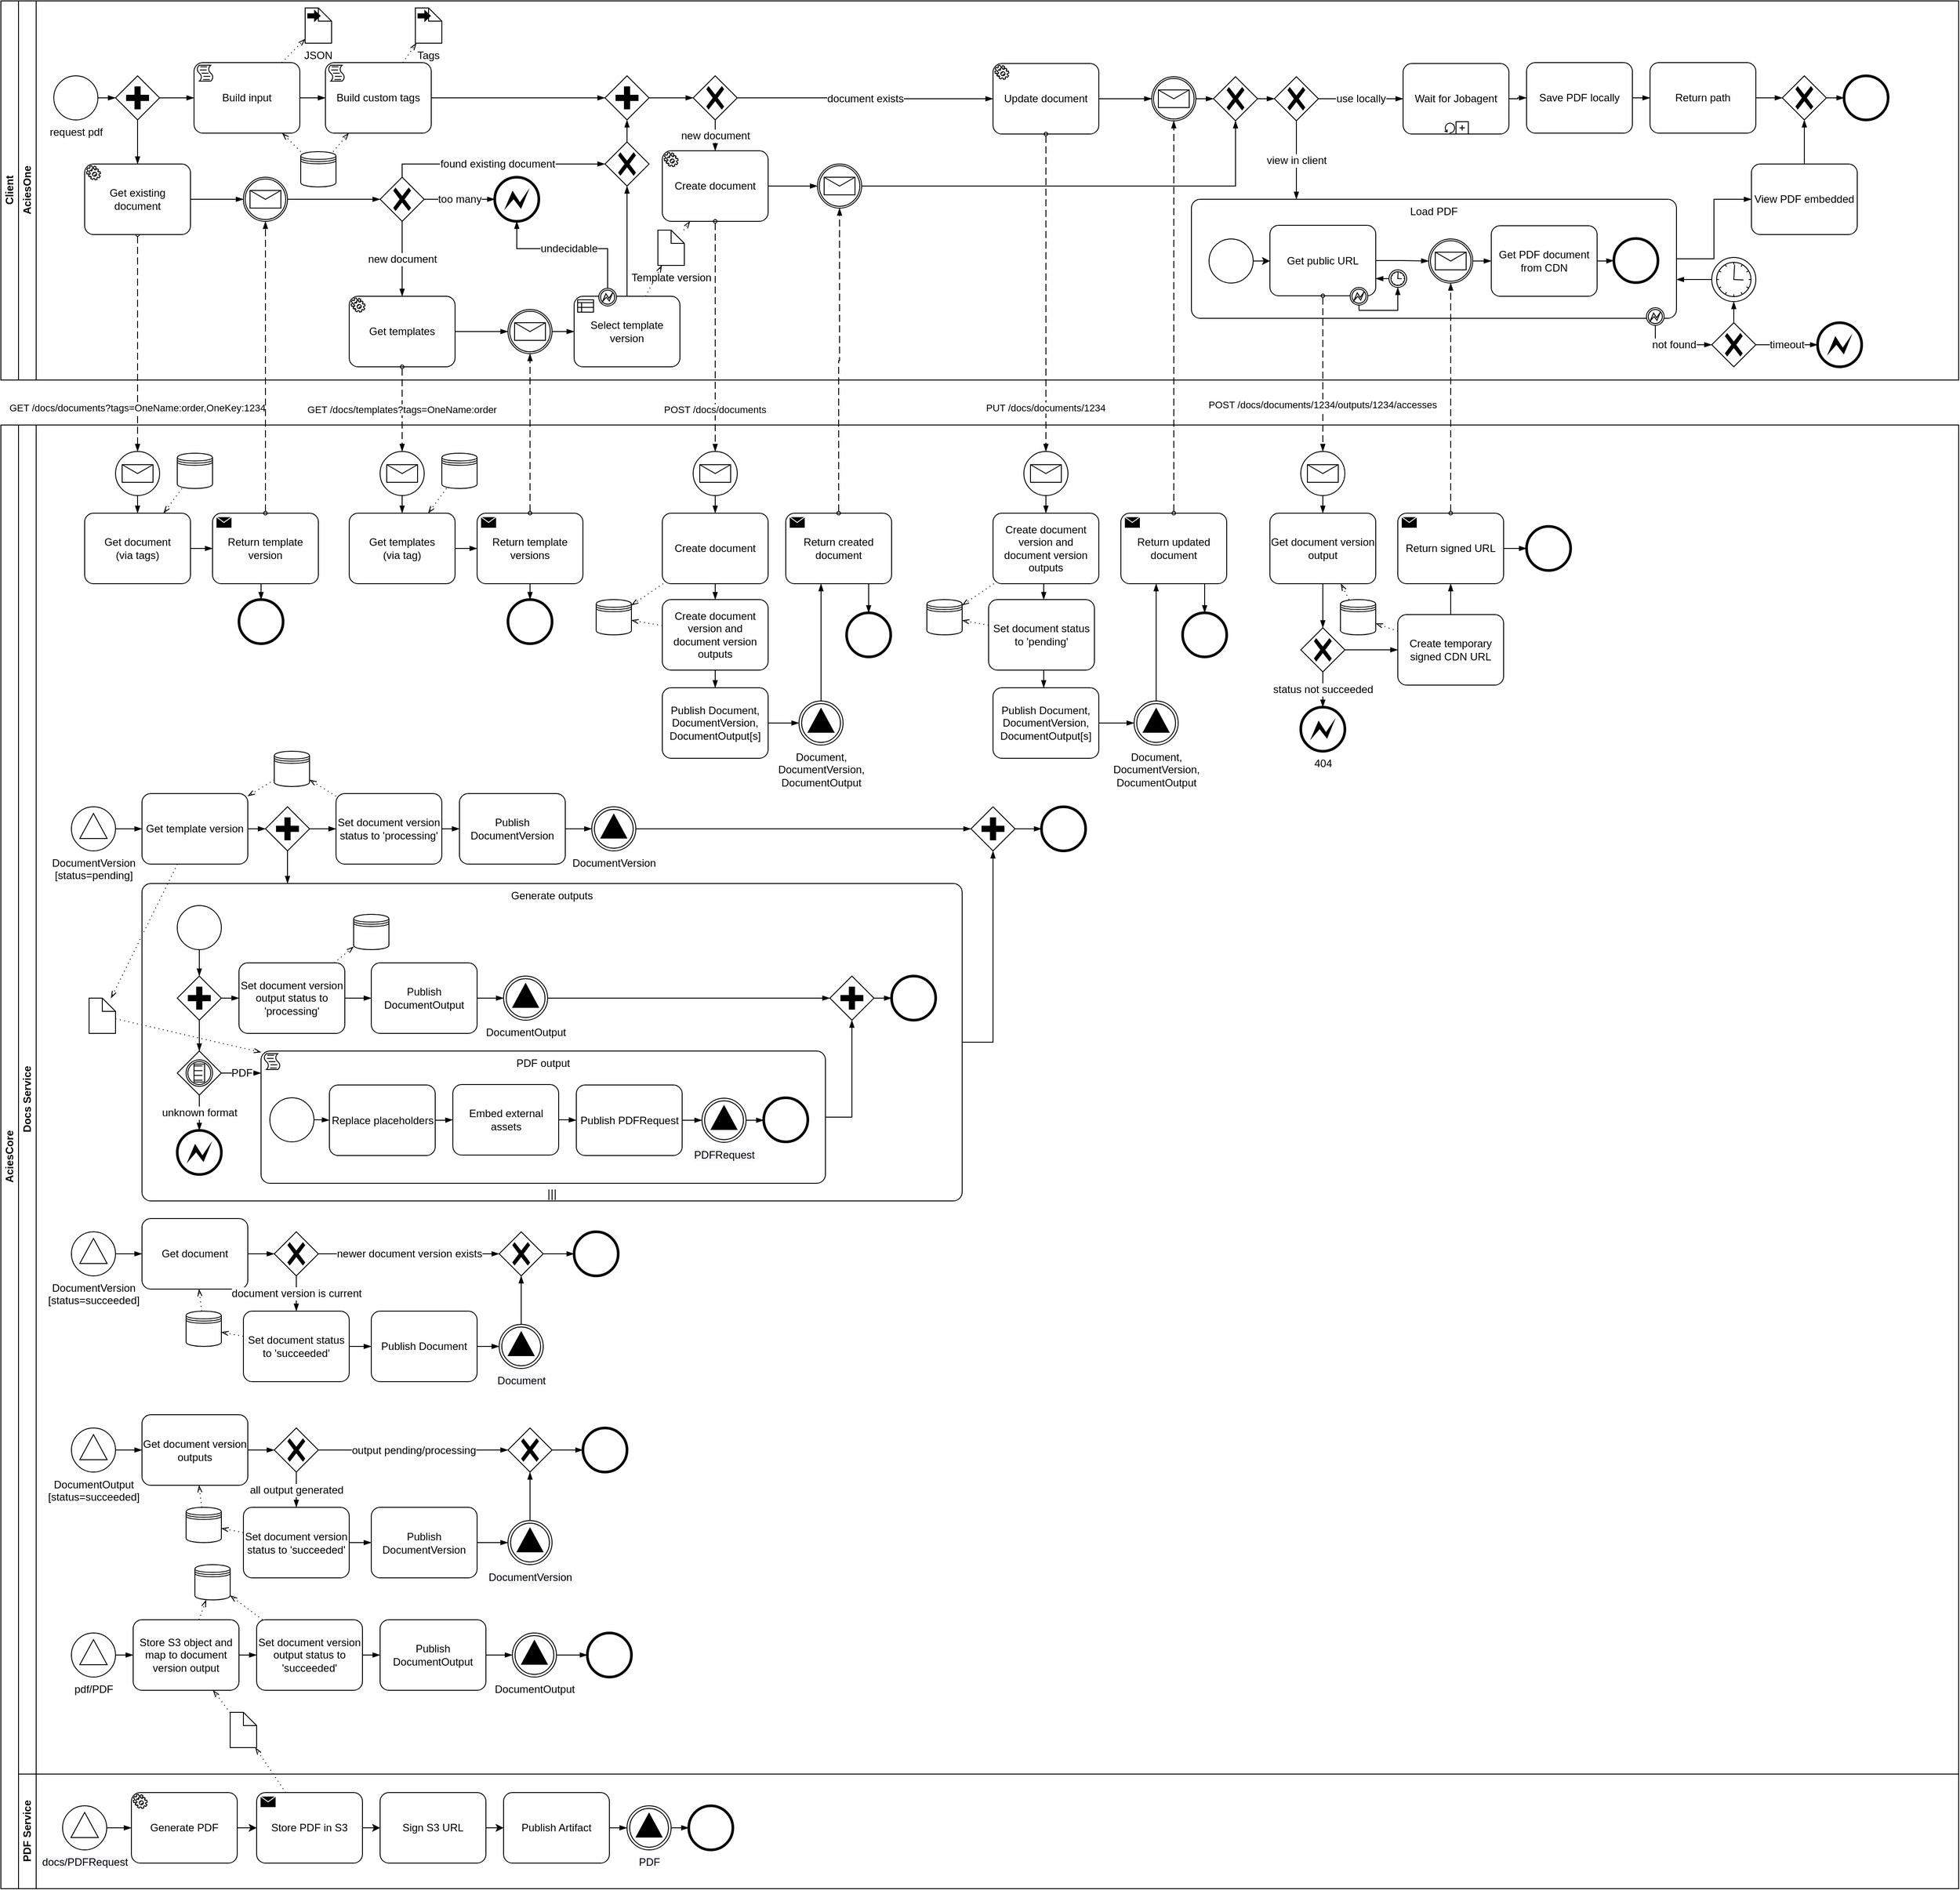 <mxfile version="19.0.3" type="device"><diagram id="cOlRWntVWW5XGhyF84mM" name="Page-1"><mxGraphModel dx="1824" dy="1008" grid="1" gridSize="10" guides="1" tooltips="1" connect="1" arrows="1" fold="1" page="1" pageScale="1" pageWidth="1169" pageHeight="827" math="0" shadow="0"><root><mxCell id="0"/><mxCell id="1" parent="0"/><mxCell id="kASShhRzjXBNHO2ODLnz-1" value="Client" style="swimlane;html=1;childLayout=stackLayout;resizeParent=1;resizeParentMax=0;horizontal=0;startSize=20;horizontalStack=0;" parent="1" vertex="1"><mxGeometry x="160" y="29" width="2220" height="430" as="geometry"/></mxCell><mxCell id="kASShhRzjXBNHO2ODLnz-2" value="AciesOne" style="swimlane;html=1;startSize=20;horizontal=0;" parent="kASShhRzjXBNHO2ODLnz-1" vertex="1"><mxGeometry x="20" width="2200" height="430" as="geometry"/></mxCell><mxCell id="kASShhRzjXBNHO2ODLnz-5" value="request pdf" style="points=[[0.145,0.145,0],[0.5,0,0],[0.855,0.145,0],[1,0.5,0],[0.855,0.855,0],[0.5,1,0],[0.145,0.855,0],[0,0.5,0]];shape=mxgraph.bpmn.event;html=1;verticalLabelPosition=bottom;labelBackgroundColor=#ffffff;verticalAlign=top;align=center;perimeter=ellipsePerimeter;outlineConnect=0;aspect=fixed;outline=standard;symbol=general;" parent="kASShhRzjXBNHO2ODLnz-2" vertex="1"><mxGeometry x="40" y="85" width="50" height="50" as="geometry"/></mxCell><mxCell id="kASShhRzjXBNHO2ODLnz-6" value="Build input" style="points=[[0.25,0,0],[0.5,0,0],[0.75,0,0],[1,0.25,0],[1,0.5,0],[1,0.75,0],[0.75,1,0],[0.5,1,0],[0.25,1,0],[0,0.75,0],[0,0.5,0],[0,0.25,0]];shape=mxgraph.bpmn.task;whiteSpace=wrap;rectStyle=rounded;size=10;taskMarker=script;fontFamily=Helvetica;fontSize=12;fontColor=default;align=center;strokeColor=default;fillColor=default;" parent="kASShhRzjXBNHO2ODLnz-2" vertex="1"><mxGeometry x="199" y="70" width="120" height="80" as="geometry"/></mxCell><mxCell id="kASShhRzjXBNHO2ODLnz-7" value="" style="edgeStyle=elbowEdgeStyle;fontSize=12;html=1;endArrow=blockThin;endFill=1;rounded=0;" parent="kASShhRzjXBNHO2ODLnz-2" source="kASShhRzjXBNHO2ODLnz-5" target="kASShhRzjXBNHO2ODLnz-13" edge="1"><mxGeometry width="160" relative="1" as="geometry"><mxPoint x="250" y="200" as="sourcePoint"/><mxPoint x="410" y="200" as="targetPoint"/></mxGeometry></mxCell><mxCell id="kASShhRzjXBNHO2ODLnz-8" value="" style="shape=datastore;whiteSpace=wrap;html=1;labelPosition=center;verticalLabelPosition=bottom;align=center;verticalAlign=top;aspect=fixed;" parent="kASShhRzjXBNHO2ODLnz-2" vertex="1"><mxGeometry x="320" y="171" width="40" height="40" as="geometry"/></mxCell><mxCell id="kASShhRzjXBNHO2ODLnz-9" value="" style="fontSize=12;html=1;endFill=0;startFill=0;endSize=6;startSize=6;dashed=1;dashPattern=1 4;endArrow=openThin;startArrow=none;rounded=0;" parent="kASShhRzjXBNHO2ODLnz-2" source="kASShhRzjXBNHO2ODLnz-8" target="kASShhRzjXBNHO2ODLnz-6" edge="1"><mxGeometry width="160" relative="1" as="geometry"><mxPoint x="390" y="150" as="sourcePoint"/><mxPoint x="550" y="150" as="targetPoint"/></mxGeometry></mxCell><mxCell id="kASShhRzjXBNHO2ODLnz-10" value="JSON" style="shape=mxgraph.bpmn.data;labelPosition=center;verticalLabelPosition=bottom;align=center;verticalAlign=top;whiteSpace=wrap;size=15;html=1;bpmnTransferType=output;fontFamily=Helvetica;fontSize=12;fontColor=default;strokeColor=default;fillColor=default;" parent="kASShhRzjXBNHO2ODLnz-2" vertex="1"><mxGeometry x="325" y="8" width="30" height="40" as="geometry"/></mxCell><mxCell id="kASShhRzjXBNHO2ODLnz-11" value="" style="fontSize=12;html=1;endFill=0;startFill=0;endSize=6;startSize=6;dashed=1;dashPattern=1 4;endArrow=openThin;startArrow=none;rounded=0;" parent="kASShhRzjXBNHO2ODLnz-2" source="kASShhRzjXBNHO2ODLnz-6" target="kASShhRzjXBNHO2ODLnz-10" edge="1"><mxGeometry width="160" relative="1" as="geometry"><mxPoint x="390" y="150" as="sourcePoint"/><mxPoint x="550" y="150" as="targetPoint"/></mxGeometry></mxCell><mxCell id="kASShhRzjXBNHO2ODLnz-13" value="" style="points=[[0.25,0.25,0],[0.5,0,0],[0.75,0.25,0],[1,0.5,0],[0.75,0.75,0],[0.5,1,0],[0.25,0.75,0],[0,0.5,0]];shape=mxgraph.bpmn.gateway2;html=1;verticalLabelPosition=bottom;labelBackgroundColor=#ffffff;verticalAlign=top;align=center;perimeter=rhombusPerimeter;outlineConnect=0;outline=none;symbol=none;gwType=parallel;" parent="kASShhRzjXBNHO2ODLnz-2" vertex="1"><mxGeometry x="110" y="85" width="50" height="50" as="geometry"/></mxCell><mxCell id="kASShhRzjXBNHO2ODLnz-14" value="" style="edgeStyle=elbowEdgeStyle;fontSize=12;html=1;endArrow=blockThin;endFill=1;rounded=0;" parent="kASShhRzjXBNHO2ODLnz-2" source="kASShhRzjXBNHO2ODLnz-13" target="kASShhRzjXBNHO2ODLnz-6" edge="1"><mxGeometry width="160" relative="1" as="geometry"><mxPoint x="250" y="200" as="sourcePoint"/><mxPoint x="410" y="200" as="targetPoint"/></mxGeometry></mxCell><mxCell id="kASShhRzjXBNHO2ODLnz-25" value="" style="points=[[0.145,0.145,0],[0.5,0,0],[0.855,0.145,0],[1,0.5,0],[0.855,0.855,0],[0.5,1,0],[0.145,0.855,0],[0,0.5,0]];shape=mxgraph.bpmn.event;html=1;verticalLabelPosition=bottom;labelBackgroundColor=#ffffff;verticalAlign=top;align=center;perimeter=ellipsePerimeter;outlineConnect=0;aspect=fixed;outline=catching;symbol=message;" parent="kASShhRzjXBNHO2ODLnz-2" vertex="1"><mxGeometry x="255" y="200" width="50" height="50" as="geometry"/></mxCell><mxCell id="kASShhRzjXBNHO2ODLnz-38" value="" style="points=[[0.25,0.25,0],[0.5,0,0],[0.75,0.25,0],[1,0.5,0],[0.75,0.75,0],[0.5,1,0],[0.25,0.75,0],[0,0.5,0]];shape=mxgraph.bpmn.gateway2;html=1;verticalLabelPosition=bottom;labelBackgroundColor=#ffffff;verticalAlign=top;align=center;perimeter=rhombusPerimeter;outlineConnect=0;outline=none;symbol=none;gwType=parallel;" parent="kASShhRzjXBNHO2ODLnz-2" vertex="1"><mxGeometry x="665" y="85" width="50" height="50" as="geometry"/></mxCell><mxCell id="kASShhRzjXBNHO2ODLnz-39" value="" style="edgeStyle=orthogonalEdgeStyle;fontSize=12;html=1;endArrow=blockThin;endFill=1;rounded=0;elbow=vertical;" parent="kASShhRzjXBNHO2ODLnz-2" source="kASShhRzjXBNHO2ODLnz-6" target="_OcBXgJygj_QLz_-071C-1" edge="1"><mxGeometry width="160" relative="1" as="geometry"><mxPoint x="249" y="150" as="sourcePoint"/><mxPoint x="409" y="150" as="targetPoint"/></mxGeometry></mxCell><mxCell id="kASShhRzjXBNHO2ODLnz-40" value="" style="edgeStyle=orthogonalEdgeStyle;fontSize=12;html=1;endArrow=blockThin;endFill=1;rounded=0;elbow=vertical;" parent="kASShhRzjXBNHO2ODLnz-2" source="kASShhRzjXBNHO2ODLnz-25" target="kASShhRzjXBNHO2ODLnz-119" edge="1"><mxGeometry width="160" relative="1" as="geometry"><mxPoint x="280" y="155" as="sourcePoint"/><mxPoint x="440" y="155" as="targetPoint"/></mxGeometry></mxCell><mxCell id="kASShhRzjXBNHO2ODLnz-41" value="Create document" style="points=[[0.25,0,0],[0.5,0,0],[0.75,0,0],[1,0.25,0],[1,0.5,0],[1,0.75,0],[0.75,1,0],[0.5,1,0],[0.25,1,0],[0,0.75,0],[0,0.5,0],[0,0.25,0]];shape=mxgraph.bpmn.task;whiteSpace=wrap;rectStyle=rounded;size=10;taskMarker=service;fontFamily=Helvetica;fontSize=12;fontColor=default;align=center;strokeColor=default;fillColor=default;" parent="kASShhRzjXBNHO2ODLnz-2" vertex="1"><mxGeometry x="730" y="170" width="120" height="80" as="geometry"/></mxCell><mxCell id="kASShhRzjXBNHO2ODLnz-56" value="" style="points=[[0.145,0.145,0],[0.5,0,0],[0.855,0.145,0],[1,0.5,0],[0.855,0.855,0],[0.5,1,0],[0.145,0.855,0],[0,0.5,0]];shape=mxgraph.bpmn.event;html=1;verticalLabelPosition=bottom;labelBackgroundColor=#ffffff;verticalAlign=top;align=center;perimeter=ellipsePerimeter;outlineConnect=0;aspect=fixed;outline=catching;symbol=message;" parent="kASShhRzjXBNHO2ODLnz-2" vertex="1"><mxGeometry x="906" y="185" width="50" height="50" as="geometry"/></mxCell><mxCell id="kASShhRzjXBNHO2ODLnz-57" value="" style="edgeStyle=orthogonalEdgeStyle;fontSize=12;html=1;endArrow=blockThin;endFill=1;rounded=0;elbow=vertical;" parent="kASShhRzjXBNHO2ODLnz-2" source="kASShhRzjXBNHO2ODLnz-41" target="kASShhRzjXBNHO2ODLnz-56" edge="1"><mxGeometry width="160" relative="1" as="geometry"><mxPoint x="814" y="150" as="sourcePoint"/><mxPoint x="974" y="150" as="targetPoint"/></mxGeometry></mxCell><mxCell id="kASShhRzjXBNHO2ODLnz-42" value="" style="edgeStyle=orthogonalEdgeStyle;fontSize=12;html=1;endArrow=blockThin;endFill=1;rounded=0;elbow=vertical;" parent="kASShhRzjXBNHO2ODLnz-2" source="kASShhRzjXBNHO2ODLnz-38" target="kASShhRzjXBNHO2ODLnz-146" edge="1"><mxGeometry width="160" relative="1" as="geometry"><mxPoint x="907" y="110" as="sourcePoint"/><mxPoint x="837" y="110" as="targetPoint"/></mxGeometry></mxCell><mxCell id="kASShhRzjXBNHO2ODLnz-118" value="Get templates" style="points=[[0.25,0,0],[0.5,0,0],[0.75,0,0],[1,0.25,0],[1,0.5,0],[1,0.75,0],[0.75,1,0],[0.5,1,0],[0.25,1,0],[0,0.75,0],[0,0.5,0],[0,0.25,0]];shape=mxgraph.bpmn.task;whiteSpace=wrap;rectStyle=rounded;size=10;taskMarker=service;fontFamily=Helvetica;fontSize=12;fontColor=default;align=center;strokeColor=default;fillColor=default;" parent="kASShhRzjXBNHO2ODLnz-2" vertex="1"><mxGeometry x="375" y="335" width="120" height="80" as="geometry"/></mxCell><mxCell id="kASShhRzjXBNHO2ODLnz-119" value="" style="points=[[0.25,0.25,0],[0.5,0,0],[0.75,0.25,0],[1,0.5,0],[0.75,0.75,0],[0.5,1,0],[0.25,0.75,0],[0,0.5,0]];shape=mxgraph.bpmn.gateway2;html=1;verticalLabelPosition=bottom;labelBackgroundColor=#ffffff;verticalAlign=top;align=center;perimeter=rhombusPerimeter;outlineConnect=0;outline=none;symbol=none;gwType=exclusive;fontFamily=Helvetica;fontSize=12;fontColor=default;strokeColor=default;fillColor=default;" parent="kASShhRzjXBNHO2ODLnz-2" vertex="1"><mxGeometry x="410" y="200" width="50" height="50" as="geometry"/></mxCell><mxCell id="kASShhRzjXBNHO2ODLnz-120" value="" style="points=[[0.145,0.145,0],[0.5,0,0],[0.855,0.145,0],[1,0.5,0],[0.855,0.855,0],[0.5,1,0],[0.145,0.855,0],[0,0.5,0]];shape=mxgraph.bpmn.event;html=1;verticalLabelPosition=bottom;labelBackgroundColor=#ffffff;verticalAlign=top;align=center;perimeter=ellipsePerimeter;outlineConnect=0;aspect=fixed;outline=end;symbol=error;" parent="kASShhRzjXBNHO2ODLnz-2" vertex="1"><mxGeometry x="540" y="200" width="50" height="50" as="geometry"/></mxCell><mxCell id="kASShhRzjXBNHO2ODLnz-121" value="too many" style="edgeStyle=orthogonalEdgeStyle;fontSize=12;html=1;endArrow=blockThin;endFill=1;rounded=0;elbow=vertical;" parent="kASShhRzjXBNHO2ODLnz-2" source="kASShhRzjXBNHO2ODLnz-119" target="kASShhRzjXBNHO2ODLnz-120" edge="1"><mxGeometry width="160" relative="1" as="geometry"><mxPoint x="221" y="155" as="sourcePoint"/><mxPoint x="376" y="176" as="targetPoint"/></mxGeometry></mxCell><mxCell id="kASShhRzjXBNHO2ODLnz-122" value="new document" style="edgeStyle=orthogonalEdgeStyle;fontSize=12;html=1;endArrow=blockThin;endFill=1;rounded=0;elbow=vertical;" parent="kASShhRzjXBNHO2ODLnz-2" source="kASShhRzjXBNHO2ODLnz-119" target="kASShhRzjXBNHO2ODLnz-118" edge="1"><mxGeometry width="160" relative="1" as="geometry"><mxPoint x="96" y="175" as="sourcePoint"/><mxPoint x="256" y="175" as="targetPoint"/></mxGeometry></mxCell><mxCell id="kASShhRzjXBNHO2ODLnz-124" value="" style="points=[[0.145,0.145,0],[0.5,0,0],[0.855,0.145,0],[1,0.5,0],[0.855,0.855,0],[0.5,1,0],[0.145,0.855,0],[0,0.5,0]];shape=mxgraph.bpmn.event;html=1;verticalLabelPosition=bottom;labelBackgroundColor=#ffffff;verticalAlign=top;align=center;perimeter=ellipsePerimeter;outlineConnect=0;aspect=fixed;outline=catching;symbol=message;" parent="kASShhRzjXBNHO2ODLnz-2" vertex="1"><mxGeometry x="555" y="350" width="50" height="50" as="geometry"/></mxCell><mxCell id="kASShhRzjXBNHO2ODLnz-125" value="" style="edgeStyle=elbowEdgeStyle;fontSize=12;html=1;endArrow=blockThin;endFill=1;rounded=0;" parent="kASShhRzjXBNHO2ODLnz-2" source="kASShhRzjXBNHO2ODLnz-118" target="kASShhRzjXBNHO2ODLnz-124" edge="1"><mxGeometry width="160" relative="1" as="geometry"><mxPoint x="70" y="245" as="sourcePoint"/><mxPoint x="230" y="245" as="targetPoint"/></mxGeometry></mxCell><mxCell id="kASShhRzjXBNHO2ODLnz-127" value="found existing document" style="edgeStyle=orthogonalEdgeStyle;fontSize=12;html=1;endArrow=blockThin;endFill=1;rounded=0;" parent="kASShhRzjXBNHO2ODLnz-2" source="kASShhRzjXBNHO2ODLnz-119" target="kASShhRzjXBNHO2ODLnz-128" edge="1"><mxGeometry width="160" relative="1" as="geometry"><mxPoint x="661" y="304" as="sourcePoint"/><mxPoint x="475.0" y="300" as="targetPoint"/><Array as="points"><mxPoint x="435" y="185"/></Array></mxGeometry></mxCell><mxCell id="kASShhRzjXBNHO2ODLnz-128" value="" style="points=[[0.25,0.25,0],[0.5,0,0],[0.75,0.25,0],[1,0.5,0],[0.75,0.75,0],[0.5,1,0],[0.25,0.75,0],[0,0.5,0]];shape=mxgraph.bpmn.gateway2;html=1;verticalLabelPosition=bottom;labelBackgroundColor=#ffffff;verticalAlign=top;align=center;perimeter=rhombusPerimeter;outlineConnect=0;outline=none;symbol=none;gwType=exclusive;fontFamily=Helvetica;fontSize=12;fontColor=default;strokeColor=default;fillColor=default;" parent="kASShhRzjXBNHO2ODLnz-2" vertex="1"><mxGeometry x="665" y="160" width="50" height="50" as="geometry"/></mxCell><mxCell id="kASShhRzjXBNHO2ODLnz-145" value="" style="edgeStyle=orthogonalEdgeStyle;fontSize=12;html=1;endArrow=blockThin;endFill=1;rounded=0;elbow=vertical;" parent="kASShhRzjXBNHO2ODLnz-2" source="kASShhRzjXBNHO2ODLnz-128" target="kASShhRzjXBNHO2ODLnz-38" edge="1"><mxGeometry width="160" relative="1" as="geometry"><mxPoint x="178" y="150" as="sourcePoint"/><mxPoint x="338" y="150" as="targetPoint"/></mxGeometry></mxCell><mxCell id="kASShhRzjXBNHO2ODLnz-146" value="" style="points=[[0.25,0.25,0],[0.5,0,0],[0.75,0.25,0],[1,0.5,0],[0.75,0.75,0],[0.5,1,0],[0.25,0.75,0],[0,0.5,0]];shape=mxgraph.bpmn.gateway2;html=1;verticalLabelPosition=bottom;labelBackgroundColor=#ffffff;verticalAlign=top;align=center;perimeter=rhombusPerimeter;outlineConnect=0;outline=none;symbol=none;gwType=exclusive;fontFamily=Helvetica;fontSize=12;fontColor=default;strokeColor=default;fillColor=default;" parent="kASShhRzjXBNHO2ODLnz-2" vertex="1"><mxGeometry x="765" y="85" width="50" height="50" as="geometry"/></mxCell><mxCell id="kASShhRzjXBNHO2ODLnz-147" value="new document" style="edgeStyle=orthogonalEdgeStyle;fontSize=12;html=1;endArrow=blockThin;endFill=1;rounded=0;elbow=vertical;" parent="kASShhRzjXBNHO2ODLnz-2" source="kASShhRzjXBNHO2ODLnz-146" target="kASShhRzjXBNHO2ODLnz-41" edge="1"><mxGeometry width="160" relative="1" as="geometry"><mxPoint x="857" y="110" as="sourcePoint"/><mxPoint x="787" y="110" as="targetPoint"/></mxGeometry></mxCell><mxCell id="kASShhRzjXBNHO2ODLnz-148" value="Update document" style="points=[[0.25,0,0],[0.5,0,0],[0.75,0,0],[1,0.25,0],[1,0.5,0],[1,0.75,0],[0.75,1,0],[0.5,1,0],[0.25,1,0],[0,0.75,0],[0,0.5,0],[0,0.25,0]];shape=mxgraph.bpmn.task;whiteSpace=wrap;rectStyle=rounded;size=10;taskMarker=service;fontFamily=Helvetica;fontSize=12;fontColor=default;align=center;strokeColor=default;fillColor=default;" parent="kASShhRzjXBNHO2ODLnz-2" vertex="1"><mxGeometry x="1105" y="71" width="120" height="80" as="geometry"/></mxCell><mxCell id="kASShhRzjXBNHO2ODLnz-149" value="document exists" style="edgeStyle=orthogonalEdgeStyle;fontSize=12;html=1;endArrow=blockThin;endFill=1;rounded=0;elbow=vertical;" parent="kASShhRzjXBNHO2ODLnz-2" source="kASShhRzjXBNHO2ODLnz-146" target="kASShhRzjXBNHO2ODLnz-148" edge="1"><mxGeometry width="160" relative="1" as="geometry"><mxPoint x="857" y="110" as="sourcePoint"/><mxPoint x="787" y="110" as="targetPoint"/></mxGeometry></mxCell><mxCell id="kASShhRzjXBNHO2ODLnz-150" value="" style="points=[[0.145,0.145,0],[0.5,0,0],[0.855,0.145,0],[1,0.5,0],[0.855,0.855,0],[0.5,1,0],[0.145,0.855,0],[0,0.5,0]];shape=mxgraph.bpmn.event;html=1;verticalLabelPosition=bottom;labelBackgroundColor=#ffffff;verticalAlign=top;align=center;perimeter=ellipsePerimeter;outlineConnect=0;aspect=fixed;outline=catching;symbol=message;" parent="kASShhRzjXBNHO2ODLnz-2" vertex="1"><mxGeometry x="1285" y="86" width="50" height="50" as="geometry"/></mxCell><mxCell id="kASShhRzjXBNHO2ODLnz-151" value="" style="edgeStyle=orthogonalEdgeStyle;fontSize=12;html=1;endArrow=blockThin;endFill=1;rounded=0;elbow=vertical;" parent="kASShhRzjXBNHO2ODLnz-2" source="kASShhRzjXBNHO2ODLnz-148" target="kASShhRzjXBNHO2ODLnz-150" edge="1"><mxGeometry width="160" relative="1" as="geometry"><mxPoint x="904" y="150" as="sourcePoint"/><mxPoint x="1064" y="150" as="targetPoint"/></mxGeometry></mxCell><mxCell id="kASShhRzjXBNHO2ODLnz-152" value="" style="points=[[0.25,0.25,0],[0.5,0,0],[0.75,0.25,0],[1,0.5,0],[0.75,0.75,0],[0.5,1,0],[0.25,0.75,0],[0,0.5,0]];shape=mxgraph.bpmn.gateway2;html=1;verticalLabelPosition=bottom;labelBackgroundColor=#ffffff;verticalAlign=top;align=center;perimeter=rhombusPerimeter;outlineConnect=0;outline=none;symbol=none;gwType=exclusive;fontFamily=Helvetica;fontSize=12;fontColor=default;strokeColor=default;fillColor=default;" parent="kASShhRzjXBNHO2ODLnz-2" vertex="1"><mxGeometry x="1355" y="86" width="50" height="50" as="geometry"/></mxCell><mxCell id="kASShhRzjXBNHO2ODLnz-153" value="" style="edgeStyle=orthogonalEdgeStyle;fontSize=12;html=1;endArrow=blockThin;endFill=1;rounded=0;elbow=vertical;" parent="kASShhRzjXBNHO2ODLnz-2" source="kASShhRzjXBNHO2ODLnz-150" target="kASShhRzjXBNHO2ODLnz-152" edge="1"><mxGeometry width="160" relative="1" as="geometry"><mxPoint x="729" y="150" as="sourcePoint"/><mxPoint x="889" y="150" as="targetPoint"/></mxGeometry></mxCell><mxCell id="kASShhRzjXBNHO2ODLnz-154" value="" style="edgeStyle=orthogonalEdgeStyle;fontSize=12;html=1;endArrow=blockThin;endFill=1;rounded=0;elbow=vertical;" parent="kASShhRzjXBNHO2ODLnz-2" source="kASShhRzjXBNHO2ODLnz-56" target="kASShhRzjXBNHO2ODLnz-152" edge="1"><mxGeometry width="160" relative="1" as="geometry"><mxPoint x="814" y="150" as="sourcePoint"/><mxPoint x="974" y="150" as="targetPoint"/></mxGeometry></mxCell><mxCell id="kASShhRzjXBNHO2ODLnz-155" value="" style="points=[[0.145,0.145,0],[0.5,0,0],[0.855,0.145,0],[1,0.5,0],[0.855,0.855,0],[0.5,1,0],[0.145,0.855,0],[0,0.5,0]];shape=mxgraph.bpmn.event;html=1;verticalLabelPosition=bottom;labelBackgroundColor=#ffffff;verticalAlign=top;align=center;perimeter=ellipsePerimeter;outlineConnect=0;aspect=fixed;outline=end;symbol=terminate2;" parent="kASShhRzjXBNHO2ODLnz-2" vertex="1"><mxGeometry x="2070" y="85" width="50" height="50" as="geometry"/></mxCell><mxCell id="_OcBXgJygj_QLz_-071C-1" value="Build custom tags" style="points=[[0.25,0,0],[0.5,0,0],[0.75,0,0],[1,0.25,0],[1,0.5,0],[1,0.75,0],[0.75,1,0],[0.5,1,0],[0.25,1,0],[0,0.75,0],[0,0.5,0],[0,0.25,0]];shape=mxgraph.bpmn.task;whiteSpace=wrap;rectStyle=rounded;size=10;taskMarker=script;fontFamily=Helvetica;fontSize=12;fontColor=default;align=center;strokeColor=default;fillColor=default;" parent="kASShhRzjXBNHO2ODLnz-2" vertex="1"><mxGeometry x="348" y="70" width="120" height="80" as="geometry"/></mxCell><mxCell id="_OcBXgJygj_QLz_-071C-3" value="" style="edgeStyle=orthogonalEdgeStyle;fontSize=12;html=1;endArrow=blockThin;endFill=1;rounded=0;elbow=vertical;" parent="kASShhRzjXBNHO2ODLnz-2" source="_OcBXgJygj_QLz_-071C-1" target="kASShhRzjXBNHO2ODLnz-38" edge="1"><mxGeometry width="160" relative="1" as="geometry"><mxPoint x="418.0" y="110.0" as="sourcePoint"/><mxPoint x="360" y="150" as="targetPoint"/></mxGeometry></mxCell><mxCell id="_OcBXgJygj_QLz_-071C-4" value="Tags" style="shape=mxgraph.bpmn.data;labelPosition=center;verticalLabelPosition=bottom;align=center;verticalAlign=top;whiteSpace=wrap;size=15;html=1;bpmnTransferType=output;fontFamily=Helvetica;fontSize=12;fontColor=default;strokeColor=default;fillColor=default;" parent="kASShhRzjXBNHO2ODLnz-2" vertex="1"><mxGeometry x="450" y="8" width="30" height="40" as="geometry"/></mxCell><mxCell id="_OcBXgJygj_QLz_-071C-5" value="" style="fontSize=12;html=1;endFill=0;startFill=0;endSize=6;startSize=6;dashed=1;dashPattern=1 4;endArrow=openThin;startArrow=none;rounded=0;" parent="kASShhRzjXBNHO2ODLnz-2" source="_OcBXgJygj_QLz_-071C-13" target="_OcBXgJygj_QLz_-071C-10" edge="1"><mxGeometry width="160" relative="1" as="geometry"><mxPoint x="340" y="150" as="sourcePoint"/><mxPoint x="500" y="150" as="targetPoint"/></mxGeometry></mxCell><mxCell id="_OcBXgJygj_QLz_-071C-6" value="" style="fontSize=12;html=1;endFill=0;startFill=0;endSize=6;startSize=6;dashed=1;dashPattern=1 4;endArrow=openThin;startArrow=none;rounded=0;" parent="kASShhRzjXBNHO2ODLnz-2" source="kASShhRzjXBNHO2ODLnz-8" target="_OcBXgJygj_QLz_-071C-1" edge="1"><mxGeometry width="160" relative="1" as="geometry"><mxPoint x="390" y="150" as="sourcePoint"/><mxPoint x="550" y="150" as="targetPoint"/></mxGeometry></mxCell><mxCell id="_OcBXgJygj_QLz_-071C-10" value="Template version" style="shape=mxgraph.bpmn.data;labelPosition=center;verticalLabelPosition=bottom;align=center;verticalAlign=top;size=15;html=1;fontFamily=Helvetica;fontSize=12;fontColor=default;strokeColor=default;fillColor=default;" parent="kASShhRzjXBNHO2ODLnz-2" vertex="1"><mxGeometry x="725" y="260" width="30" height="40" as="geometry"/></mxCell><mxCell id="_OcBXgJygj_QLz_-071C-11" value="" style="fontSize=12;html=1;endFill=0;startFill=0;endSize=6;startSize=6;dashed=1;dashPattern=1 4;endArrow=openThin;startArrow=none;rounded=0;" parent="kASShhRzjXBNHO2ODLnz-2" source="_OcBXgJygj_QLz_-071C-10" target="kASShhRzjXBNHO2ODLnz-41" edge="1"><mxGeometry width="160" relative="1" as="geometry"><mxPoint x="430" y="150" as="sourcePoint"/><mxPoint x="590" y="150" as="targetPoint"/></mxGeometry></mxCell><mxCell id="_OcBXgJygj_QLz_-071C-12" value="" style="fontSize=12;html=1;endFill=0;startFill=0;endSize=6;startSize=6;dashed=1;dashPattern=1 4;endArrow=openThin;startArrow=none;rounded=0;" parent="kASShhRzjXBNHO2ODLnz-2" source="_OcBXgJygj_QLz_-071C-1" target="_OcBXgJygj_QLz_-071C-4" edge="1"><mxGeometry width="160" relative="1" as="geometry"><mxPoint x="390" y="150" as="sourcePoint"/><mxPoint x="550" y="150" as="targetPoint"/></mxGeometry></mxCell><mxCell id="kASShhRzjXBNHO2ODLnz-134" value="" style="edgeStyle=elbowEdgeStyle;fontSize=12;html=1;endArrow=blockThin;endFill=1;rounded=0;" parent="kASShhRzjXBNHO2ODLnz-2" source="kASShhRzjXBNHO2ODLnz-124" target="_OcBXgJygj_QLz_-071C-13" edge="1"><mxGeometry width="160" relative="1" as="geometry"><mxPoint x="142" y="205" as="sourcePoint"/><mxPoint x="-18" y="205" as="targetPoint"/></mxGeometry></mxCell><mxCell id="_OcBXgJygj_QLz_-071C-14" value="" style="edgeStyle=elbowEdgeStyle;fontSize=12;html=1;endArrow=blockThin;endFill=1;rounded=0;elbow=vertical;" parent="kASShhRzjXBNHO2ODLnz-2" source="_OcBXgJygj_QLz_-071C-13" target="kASShhRzjXBNHO2ODLnz-128" edge="1"><mxGeometry width="160" relative="1" as="geometry"><mxPoint x="142" y="205" as="sourcePoint"/><mxPoint x="-18" y="205" as="targetPoint"/></mxGeometry></mxCell><mxCell id="_OcBXgJygj_QLz_-071C-13" value="Select template version" style="points=[[0.25,0,0],[0.5,0,0],[0.75,0,0],[1,0.25,0],[1,0.5,0],[1,0.75,0],[0.75,1,0],[0.5,1,0],[0.25,1,0],[0,0.75,0],[0,0.5,0],[0,0.25,0]];shape=mxgraph.bpmn.task;whiteSpace=wrap;rectStyle=rounded;size=10;taskMarker=businessRule;fontFamily=Helvetica;fontSize=12;fontColor=default;align=center;strokeColor=default;fillColor=default;" parent="kASShhRzjXBNHO2ODLnz-2" vertex="1"><mxGeometry x="630" y="335" width="120" height="80" as="geometry"/></mxCell><mxCell id="_OcBXgJygj_QLz_-071C-18" value="Wait for Jobagent" style="points=[[0.25,0,0],[0.5,0,0],[0.75,0,0],[1,0.25,0],[1,0.5,0],[1,0.75,0],[0.75,1,0],[0.5,1,0],[0.25,1,0],[0,0.75,0],[0,0.5,0],[0,0.25,0]];shape=mxgraph.bpmn.task;whiteSpace=wrap;rectStyle=rounded;size=10;taskMarker=abstract;isLoopStandard=1;isLoopSub=1;fontFamily=Helvetica;fontSize=12;fontColor=default;align=center;strokeColor=default;fillColor=default;" parent="kASShhRzjXBNHO2ODLnz-2" vertex="1"><mxGeometry x="1570" y="71" width="120" height="80" as="geometry"/></mxCell><mxCell id="kASShhRzjXBNHO2ODLnz-156" value="" style="edgeStyle=orthogonalEdgeStyle;fontSize=12;html=1;endArrow=blockThin;endFill=1;rounded=0;elbow=vertical;" parent="kASShhRzjXBNHO2ODLnz-2" source="kASShhRzjXBNHO2ODLnz-152" target="_OcBXgJygj_QLz_-071C-19" edge="1"><mxGeometry width="160" relative="1" as="geometry"><mxPoint x="729" y="150" as="sourcePoint"/><mxPoint x="889" y="150" as="targetPoint"/></mxGeometry></mxCell><mxCell id="_OcBXgJygj_QLz_-071C-19" value="" style="points=[[0.25,0.25,0],[0.5,0,0],[0.75,0.25,0],[1,0.5,0],[0.75,0.75,0],[0.5,1,0],[0.25,0.75,0],[0,0.5,0]];shape=mxgraph.bpmn.gateway2;html=1;verticalLabelPosition=bottom;labelBackgroundColor=#ffffff;verticalAlign=top;align=center;perimeter=rhombusPerimeter;outlineConnect=0;outline=none;symbol=none;gwType=exclusive;fontFamily=Helvetica;fontSize=12;fontColor=default;strokeColor=default;fillColor=default;" parent="kASShhRzjXBNHO2ODLnz-2" vertex="1"><mxGeometry x="1424" y="86" width="50" height="50" as="geometry"/></mxCell><mxCell id="_OcBXgJygj_QLz_-071C-20" value="use locally" style="edgeStyle=orthogonalEdgeStyle;fontSize=12;html=1;endArrow=blockThin;endFill=1;rounded=0;elbow=vertical;" parent="kASShhRzjXBNHO2ODLnz-2" source="_OcBXgJygj_QLz_-071C-19" target="_OcBXgJygj_QLz_-071C-18" edge="1"><mxGeometry width="160" relative="1" as="geometry"><mxPoint x="729" y="150" as="sourcePoint"/><mxPoint x="889" y="150" as="targetPoint"/></mxGeometry></mxCell><mxCell id="_OcBXgJygj_QLz_-071C-22" value="view in client" style="edgeStyle=elbowEdgeStyle;fontSize=12;html=1;endArrow=blockThin;endFill=1;rounded=0;" parent="kASShhRzjXBNHO2ODLnz-2" source="_OcBXgJygj_QLz_-071C-19" target="_OcBXgJygj_QLz_-071C-111" edge="1"><mxGeometry width="160" relative="1" as="geometry"><mxPoint x="729" y="150" as="sourcePoint"/><mxPoint x="889" y="150" as="targetPoint"/></mxGeometry></mxCell><mxCell id="_OcBXgJygj_QLz_-071C-117" value="" style="points=[[0.25,0.25,0],[0.5,0,0],[0.75,0.25,0],[1,0.5,0],[0.75,0.75,0],[0.5,1,0],[0.25,0.75,0],[0,0.5,0]];shape=mxgraph.bpmn.gateway2;html=1;verticalLabelPosition=bottom;labelBackgroundColor=#ffffff;verticalAlign=top;align=center;perimeter=rhombusPerimeter;outlineConnect=0;outline=none;symbol=none;gwType=exclusive;fontFamily=Helvetica;fontSize=12;fontColor=default;strokeColor=default;fillColor=default;" parent="kASShhRzjXBNHO2ODLnz-2" vertex="1"><mxGeometry x="2000" y="85" width="50" height="50" as="geometry"/></mxCell><mxCell id="_OcBXgJygj_QLz_-071C-119" value="" style="edgeStyle=orthogonalEdgeStyle;fontSize=12;html=1;endArrow=blockThin;endFill=1;rounded=0;elbow=vertical;" parent="kASShhRzjXBNHO2ODLnz-2" source="_OcBXgJygj_QLz_-071C-117" target="kASShhRzjXBNHO2ODLnz-155" edge="1"><mxGeometry width="160" relative="1" as="geometry"><mxPoint x="1536" y="275" as="sourcePoint"/><mxPoint x="1205" y="285" as="targetPoint"/></mxGeometry></mxCell><mxCell id="_OcBXgJygj_QLz_-071C-120" value="" style="edgeStyle=orthogonalEdgeStyle;fontSize=12;html=1;endArrow=blockThin;endFill=1;rounded=0;elbow=vertical;" parent="kASShhRzjXBNHO2ODLnz-2" source="_OcBXgJygj_QLz_-071C-18" target="_OcBXgJygj_QLz_-071C-140" edge="1"><mxGeometry width="160" relative="1" as="geometry"><mxPoint x="1530" y="276" as="sourcePoint"/><mxPoint x="1199" y="286" as="targetPoint"/></mxGeometry></mxCell><mxCell id="_OcBXgJygj_QLz_-071C-125" value="View PDF embedded" style="points=[[0.25,0,0],[0.5,0,0],[0.75,0,0],[1,0.25,0],[1,0.5,0],[1,0.75,0],[0.75,1,0],[0.5,1,0],[0.25,1,0],[0,0.75,0],[0,0.5,0],[0,0.25,0]];shape=mxgraph.bpmn.task;whiteSpace=wrap;rectStyle=rounded;size=10;taskMarker=abstract;" parent="kASShhRzjXBNHO2ODLnz-2" vertex="1"><mxGeometry x="1965" y="185" width="120" height="80" as="geometry"/></mxCell><mxCell id="_OcBXgJygj_QLz_-071C-128" value="" style="edgeStyle=orthogonalEdgeStyle;fontSize=12;html=1;endArrow=blockThin;endFill=1;rounded=0;elbow=vertical;" parent="kASShhRzjXBNHO2ODLnz-2" source="_OcBXgJygj_QLz_-071C-111" target="_OcBXgJygj_QLz_-071C-125" edge="1"><mxGeometry width="160" relative="1" as="geometry"><mxPoint x="1505" y="276" as="sourcePoint"/><mxPoint x="1174" y="286" as="targetPoint"/></mxGeometry></mxCell><mxCell id="_OcBXgJygj_QLz_-071C-129" value="" style="edgeStyle=orthogonalEdgeStyle;fontSize=12;html=1;endArrow=blockThin;endFill=1;rounded=0;elbow=vertical;" parent="kASShhRzjXBNHO2ODLnz-2" source="_OcBXgJygj_QLz_-071C-125" target="_OcBXgJygj_QLz_-071C-117" edge="1"><mxGeometry width="160" relative="1" as="geometry"><mxPoint x="1530" y="276" as="sourcePoint"/><mxPoint x="1199" y="286" as="targetPoint"/></mxGeometry></mxCell><mxCell id="_OcBXgJygj_QLz_-071C-131" value="" style="points=[[0.25,0.25,0],[0.5,0,0],[0.75,0.25,0],[1,0.5,0],[0.75,0.75,0],[0.5,1,0],[0.25,0.75,0],[0,0.5,0]];shape=mxgraph.bpmn.gateway2;html=1;verticalLabelPosition=bottom;labelBackgroundColor=#ffffff;verticalAlign=top;align=center;perimeter=rhombusPerimeter;outlineConnect=0;outline=none;symbol=none;gwType=exclusive;" parent="kASShhRzjXBNHO2ODLnz-2" vertex="1"><mxGeometry x="1920" y="365" width="50" height="50" as="geometry"/></mxCell><mxCell id="_OcBXgJygj_QLz_-071C-122" value="not found" style="edgeStyle=orthogonalEdgeStyle;fontSize=12;html=1;endArrow=blockThin;endFill=1;rounded=0;elbow=vertical;" parent="kASShhRzjXBNHO2ODLnz-2" source="_OcBXgJygj_QLz_-071C-121" target="_OcBXgJygj_QLz_-071C-131" edge="1"><mxGeometry width="160" relative="1" as="geometry"><mxPoint x="1385" y="256" as="sourcePoint"/><mxPoint x="1054" y="266" as="targetPoint"/><Array as="points"><mxPoint x="1856" y="390"/></Array></mxGeometry></mxCell><mxCell id="_OcBXgJygj_QLz_-071C-137" value="" style="points=[[0.145,0.145,0],[0.5,0,0],[0.855,0.145,0],[1,0.5,0],[0.855,0.855,0],[0.5,1,0],[0.145,0.855,0],[0,0.5,0]];shape=mxgraph.bpmn.event;html=1;verticalLabelPosition=bottom;labelBackgroundColor=#ffffff;verticalAlign=top;align=center;perimeter=ellipsePerimeter;outlineConnect=0;aspect=fixed;outline=end;symbol=error;" parent="kASShhRzjXBNHO2ODLnz-2" vertex="1"><mxGeometry x="2040" y="365" width="50" height="50" as="geometry"/></mxCell><mxCell id="_OcBXgJygj_QLz_-071C-138" value="timeout" style="edgeStyle=orthogonalEdgeStyle;fontSize=12;html=1;endArrow=blockThin;endFill=1;rounded=0;" parent="kASShhRzjXBNHO2ODLnz-2" source="_OcBXgJygj_QLz_-071C-131" target="_OcBXgJygj_QLz_-071C-137" edge="1"><mxGeometry width="160" relative="1" as="geometry"><mxPoint x="1360" y="256" as="sourcePoint"/><mxPoint x="1029" y="266" as="targetPoint"/></mxGeometry></mxCell><mxCell id="_OcBXgJygj_QLz_-071C-140" value="Save PDF locally" style="points=[[0.25,0,0],[0.5,0,0],[0.75,0,0],[1,0.25,0],[1,0.5,0],[1,0.75,0],[0.75,1,0],[0.5,1,0],[0.25,1,0],[0,0.75,0],[0,0.5,0],[0,0.25,0]];shape=mxgraph.bpmn.task;whiteSpace=wrap;rectStyle=rounded;size=10;taskMarker=abstract;" parent="kASShhRzjXBNHO2ODLnz-2" vertex="1"><mxGeometry x="1710" y="70" width="120" height="80" as="geometry"/></mxCell><mxCell id="_OcBXgJygj_QLz_-071C-141" value="Return path" style="points=[[0.25,0,0],[0.5,0,0],[0.75,0,0],[1,0.25,0],[1,0.5,0],[1,0.75,0],[0.75,1,0],[0.5,1,0],[0.25,1,0],[0,0.75,0],[0,0.5,0],[0,0.25,0]];shape=mxgraph.bpmn.task;whiteSpace=wrap;rectStyle=rounded;size=10;taskMarker=abstract;" parent="kASShhRzjXBNHO2ODLnz-2" vertex="1"><mxGeometry x="1850" y="70" width="120" height="80" as="geometry"/></mxCell><mxCell id="_OcBXgJygj_QLz_-071C-142" value="" style="edgeStyle=orthogonalEdgeStyle;fontSize=12;html=1;endArrow=blockThin;endFill=1;rounded=0;elbow=vertical;" parent="kASShhRzjXBNHO2ODLnz-2" source="_OcBXgJygj_QLz_-071C-140" target="_OcBXgJygj_QLz_-071C-141" edge="1"><mxGeometry width="160" relative="1" as="geometry"><mxPoint x="1530" y="276" as="sourcePoint"/><mxPoint x="1199" y="286" as="targetPoint"/></mxGeometry></mxCell><mxCell id="_OcBXgJygj_QLz_-071C-143" value="" style="edgeStyle=orthogonalEdgeStyle;fontSize=12;html=1;endArrow=blockThin;endFill=1;rounded=0;elbow=vertical;" parent="kASShhRzjXBNHO2ODLnz-2" source="_OcBXgJygj_QLz_-071C-141" target="_OcBXgJygj_QLz_-071C-117" edge="1"><mxGeometry width="160" relative="1" as="geometry"><mxPoint x="1530" y="276" as="sourcePoint"/><mxPoint x="1199" y="286" as="targetPoint"/></mxGeometry></mxCell><mxCell id="_OcBXgJygj_QLz_-071C-130" value="" style="group" parent="kASShhRzjXBNHO2ODLnz-2" vertex="1" connectable="0"><mxGeometry x="1330" y="225" width="550" height="143" as="geometry"/></mxCell><mxCell id="_OcBXgJygj_QLz_-071C-111" value="Load PDF" style="points=[[0.25,0,0],[0.5,0,0],[0.75,0,0],[1,0.25,0],[1,0.5,0],[1,0.75,0],[0.75,1,0],[0.5,1,0],[0.25,1,0],[0,0.75,0],[0,0.5,0],[0,0.25,0]];shape=mxgraph.bpmn.task;whiteSpace=wrap;rectStyle=rounded;size=10;taskMarker=abstract;container=0;verticalAlign=top;" parent="_OcBXgJygj_QLz_-071C-130" vertex="1"><mxGeometry width="550" height="135" as="geometry"/></mxCell><mxCell id="_OcBXgJygj_QLz_-071C-37" value="Get PDF document from CDN" style="points=[[0.25,0,0],[0.5,0,0],[0.75,0,0],[1,0.25,0],[1,0.5,0],[1,0.75,0],[0.75,1,0],[0.5,1,0],[0.25,1,0],[0,0.75,0],[0,0.5,0],[0,0.25,0]];shape=mxgraph.bpmn.task;whiteSpace=wrap;rectStyle=rounded;size=10;taskMarker=abstract;container=0;" parent="_OcBXgJygj_QLz_-071C-130" vertex="1"><mxGeometry x="340" y="30" width="120" height="80" as="geometry"/></mxCell><mxCell id="_OcBXgJygj_QLz_-071C-43" value="" style="edgeStyle=orthogonalEdgeStyle;fontSize=12;html=1;endArrow=blockThin;endFill=1;rounded=0;elbow=vertical;" parent="_OcBXgJygj_QLz_-071C-130" source="_OcBXgJygj_QLz_-071C-37" target="_OcBXgJygj_QLz_-071C-112" edge="1"><mxGeometry width="160" relative="1" as="geometry"><mxPoint x="488" y="70" as="sourcePoint"/><mxPoint x="506" y="70" as="targetPoint"/></mxGeometry></mxCell><mxCell id="_OcBXgJygj_QLz_-071C-112" value="" style="points=[[0.145,0.145,0],[0.5,0,0],[0.855,0.145,0],[1,0.5,0],[0.855,0.855,0],[0.5,1,0],[0.145,0.855,0],[0,0.5,0]];shape=mxgraph.bpmn.event;html=1;verticalLabelPosition=bottom;labelBackgroundColor=#ffffff;verticalAlign=top;align=center;perimeter=ellipsePerimeter;outlineConnect=0;aspect=fixed;outline=end;symbol=terminate2;container=0;" parent="_OcBXgJygj_QLz_-071C-130" vertex="1"><mxGeometry x="479" y="44.5" width="50" height="50" as="geometry"/></mxCell><mxCell id="_OcBXgJygj_QLz_-071C-113" value="" style="points=[[0.145,0.145,0],[0.5,0,0],[0.855,0.145,0],[1,0.5,0],[0.855,0.855,0],[0.5,1,0],[0.145,0.855,0],[0,0.5,0]];shape=mxgraph.bpmn.event;html=1;verticalLabelPosition=bottom;labelBackgroundColor=#ffffff;verticalAlign=top;align=center;perimeter=ellipsePerimeter;outlineConnect=0;aspect=fixed;outline=standard;symbol=general;container=0;" parent="_OcBXgJygj_QLz_-071C-130" vertex="1"><mxGeometry x="20" y="45" width="50" height="50" as="geometry"/></mxCell><mxCell id="_OcBXgJygj_QLz_-071C-121" value="" style="points=[[0.145,0.145,0],[0.5,0,0],[0.855,0.145,0],[1,0.5,0],[0.855,0.855,0],[0.5,1,0],[0.145,0.855,0],[0,0.5,0]];shape=mxgraph.bpmn.event;html=1;verticalLabelPosition=bottom;labelBackgroundColor=#ffffff;verticalAlign=top;align=center;perimeter=ellipsePerimeter;outlineConnect=0;aspect=fixed;outline=boundInt;symbol=error;container=0;" parent="_OcBXgJygj_QLz_-071C-130" vertex="1"><mxGeometry x="516" y="123" width="20" height="20" as="geometry"/></mxCell><mxCell id="_OcBXgJygj_QLz_-071C-114" value="" style="edgeStyle=elbowEdgeStyle;rounded=0;orthogonalLoop=1;jettySize=auto;elbow=vertical;html=1;" parent="_OcBXgJygj_QLz_-071C-130" source="_OcBXgJygj_QLz_-071C-113" target="_OcBXgJygj_QLz_-071C-21" edge="1"><mxGeometry relative="1" as="geometry"/></mxCell><mxCell id="_OcBXgJygj_QLz_-071C-34" value="" style="points=[[0.145,0.145,0],[0.5,0,0],[0.855,0.145,0],[1,0.5,0],[0.855,0.855,0],[0.5,1,0],[0.145,0.855,0],[0,0.5,0]];shape=mxgraph.bpmn.event;html=1;verticalLabelPosition=bottom;labelBackgroundColor=#ffffff;verticalAlign=top;align=center;perimeter=ellipsePerimeter;outlineConnect=0;aspect=fixed;outline=catching;symbol=message;" parent="_OcBXgJygj_QLz_-071C-130" vertex="1"><mxGeometry x="269" y="45" width="50" height="50" as="geometry"/></mxCell><mxCell id="_OcBXgJygj_QLz_-071C-35" value="" style="edgeStyle=orthogonalEdgeStyle;fontSize=12;html=1;endArrow=blockThin;endFill=1;rounded=0;elbow=vertical;" parent="_OcBXgJygj_QLz_-071C-130" source="_OcBXgJygj_QLz_-071C-21" target="_OcBXgJygj_QLz_-071C-34" edge="1"><mxGeometry width="160" relative="1" as="geometry"><mxPoint x="140" y="68" as="sourcePoint"/><mxPoint x="-191" y="78" as="targetPoint"/></mxGeometry></mxCell><mxCell id="-4-xyNDjTHjDprZlFEDL-236" value="" style="edgeStyle=orthogonalEdgeStyle;fontSize=12;html=1;endArrow=blockThin;endFill=1;rounded=0;elbow=vertical;" edge="1" parent="_OcBXgJygj_QLz_-071C-130" source="_OcBXgJygj_QLz_-071C-34" target="_OcBXgJygj_QLz_-071C-37"><mxGeometry width="160" relative="1" as="geometry"><mxPoint x="140" y="68" as="sourcePoint"/><mxPoint x="-191" y="78" as="targetPoint"/></mxGeometry></mxCell><mxCell id="-4-xyNDjTHjDprZlFEDL-245" value="" style="group" vertex="1" connectable="0" parent="_OcBXgJygj_QLz_-071C-130"><mxGeometry x="89" y="29.5" width="165" height="91.5" as="geometry"/></mxCell><mxCell id="_OcBXgJygj_QLz_-071C-21" value="Get public URL" style="points=[[0.25,0,0],[0.5,0,0],[0.75,0,0],[1,0.25,0],[1,0.5,0],[1,0.75,0],[0.75,1,0],[0.5,1,0],[0.25,1,0],[0,0.75,0],[0,0.5,0],[0,0.25,0]];shape=mxgraph.bpmn.task;whiteSpace=wrap;rectStyle=rounded;size=10;taskMarker=abstract;" parent="-4-xyNDjTHjDprZlFEDL-245" vertex="1"><mxGeometry width="120" height="80" as="geometry"/></mxCell><mxCell id="-4-xyNDjTHjDprZlFEDL-244" value="" style="points=[[0.145,0.145,0],[0.5,0,0],[0.855,0.145,0],[1,0.5,0],[0.855,0.855,0],[0.5,1,0],[0.145,0.855,0],[0,0.5,0]];shape=mxgraph.bpmn.event;html=1;verticalLabelPosition=bottom;labelBackgroundColor=#ffffff;verticalAlign=top;align=center;perimeter=ellipsePerimeter;outlineConnect=0;aspect=fixed;outline=boundInt;symbol=error;container=0;" vertex="1" parent="-4-xyNDjTHjDprZlFEDL-245"><mxGeometry x="91" y="70.5" width="20" height="20" as="geometry"/></mxCell><mxCell id="-4-xyNDjTHjDprZlFEDL-247" value="" style="points=[[0.145,0.145,0],[0.5,0,0],[0.855,0.145,0],[1,0.5,0],[0.855,0.855,0],[0.5,1,0],[0.145,0.855,0],[0,0.5,0]];shape=mxgraph.bpmn.event;html=1;verticalLabelPosition=bottom;labelBackgroundColor=#ffffff;verticalAlign=top;align=center;perimeter=ellipsePerimeter;outlineConnect=0;aspect=fixed;outline=standard;symbol=timer;container=0;" vertex="1" parent="-4-xyNDjTHjDprZlFEDL-245"><mxGeometry x="135" y="50.5" width="20" height="20" as="geometry"/></mxCell><mxCell id="-4-xyNDjTHjDprZlFEDL-246" value="" style="edgeStyle=elbowEdgeStyle;fontSize=12;html=1;endArrow=blockThin;endFill=1;rounded=0;startArrow=none;elbow=vertical;" edge="1" parent="-4-xyNDjTHjDprZlFEDL-245" source="-4-xyNDjTHjDprZlFEDL-247" target="_OcBXgJygj_QLz_-071C-21"><mxGeometry width="160" relative="1" as="geometry"><mxPoint x="145" y="75.5" as="sourcePoint"/><mxPoint x="120" y="75.5" as="targetPoint"/></mxGeometry></mxCell><mxCell id="-4-xyNDjTHjDprZlFEDL-249" value="" style="edgeStyle=elbowEdgeStyle;fontSize=12;html=1;endArrow=blockThin;endFill=1;rounded=0;startArrow=none;" edge="1" parent="-4-xyNDjTHjDprZlFEDL-245" source="-4-xyNDjTHjDprZlFEDL-244" target="-4-xyNDjTHjDprZlFEDL-247"><mxGeometry width="160" relative="1" as="geometry"><mxPoint x="51" y="38.5" as="sourcePoint"/><mxPoint x="-280" y="48.5" as="targetPoint"/><Array as="points"><mxPoint x="131" y="96.5"/></Array></mxGeometry></mxCell><mxCell id="kASShhRzjXBNHO2ODLnz-17" value="AciesCore" style="swimlane;html=1;childLayout=stackLayout;resizeParent=1;resizeParentMax=0;horizontal=0;startSize=20;horizontalStack=0;" parent="1" vertex="1"><mxGeometry x="160" y="510" width="2220" height="1660" as="geometry"/></mxCell><mxCell id="kASShhRzjXBNHO2ODLnz-18" value="Docs Service" style="swimlane;html=1;startSize=20;horizontal=0;" parent="kASShhRzjXBNHO2ODLnz-17" vertex="1"><mxGeometry x="20" width="2200" height="1530" as="geometry"/></mxCell><mxCell id="kASShhRzjXBNHO2ODLnz-21" value="" style="points=[[0.145,0.145,0],[0.5,0,0],[0.855,0.145,0],[1,0.5,0],[0.855,0.855,0],[0.5,1,0],[0.145,0.855,0],[0,0.5,0]];shape=mxgraph.bpmn.event;html=1;verticalLabelPosition=bottom;labelBackgroundColor=#ffffff;verticalAlign=top;align=center;perimeter=ellipsePerimeter;outlineConnect=0;aspect=fixed;outline=standard;symbol=message;" parent="kASShhRzjXBNHO2ODLnz-18" vertex="1"><mxGeometry x="410" y="30" width="50" height="50" as="geometry"/></mxCell><mxCell id="kASShhRzjXBNHO2ODLnz-27" value="Get templates&#10;(via tag)" style="points=[[0.25,0,0],[0.5,0,0],[0.75,0,0],[1,0.25,0],[1,0.5,0],[1,0.75,0],[0.75,1,0],[0.5,1,0],[0.25,1,0],[0,0.75,0],[0,0.5,0],[0,0.25,0]];shape=mxgraph.bpmn.task;whiteSpace=wrap;rectStyle=rounded;size=10;taskMarker=abstract;" parent="kASShhRzjXBNHO2ODLnz-18" vertex="1"><mxGeometry x="375" y="100" width="120" height="80" as="geometry"/></mxCell><mxCell id="kASShhRzjXBNHO2ODLnz-28" value="" style="edgeStyle=elbowEdgeStyle;fontSize=12;html=1;endArrow=blockThin;endFill=1;rounded=0;" parent="kASShhRzjXBNHO2ODLnz-18" source="kASShhRzjXBNHO2ODLnz-21" target="kASShhRzjXBNHO2ODLnz-27" edge="1"><mxGeometry width="160" relative="1" as="geometry"><mxPoint x="496" y="120" as="sourcePoint"/><mxPoint x="678" y="-200" as="targetPoint"/></mxGeometry></mxCell><mxCell id="kASShhRzjXBNHO2ODLnz-29" value="Return template versions" style="points=[[0.25,0,0],[0.5,0,0],[0.75,0,0],[1,0.25,0],[1,0.5,0],[1,0.75,0],[0.75,1,0],[0.5,1,0],[0.25,1,0],[0,0.75,0],[0,0.5,0],[0,0.25,0]];shape=mxgraph.bpmn.task;whiteSpace=wrap;rectStyle=rounded;size=10;taskMarker=send;fontFamily=Helvetica;fontSize=12;fontColor=default;align=center;strokeColor=default;fillColor=default;" parent="kASShhRzjXBNHO2ODLnz-18" vertex="1"><mxGeometry x="520" y="100" width="120" height="80" as="geometry"/></mxCell><mxCell id="kASShhRzjXBNHO2ODLnz-30" value="" style="edgeStyle=elbowEdgeStyle;fontSize=12;html=1;endArrow=blockThin;endFill=1;rounded=0;" parent="kASShhRzjXBNHO2ODLnz-18" source="kASShhRzjXBNHO2ODLnz-27" target="kASShhRzjXBNHO2ODLnz-29" edge="1"><mxGeometry width="160" relative="1" as="geometry"><mxPoint x="481" y="-262.5" as="sourcePoint"/><mxPoint x="641" y="-262.5" as="targetPoint"/></mxGeometry></mxCell><mxCell id="kASShhRzjXBNHO2ODLnz-31" value="" style="points=[[0.145,0.145,0],[0.5,0,0],[0.855,0.145,0],[1,0.5,0],[0.855,0.855,0],[0.5,1,0],[0.145,0.855,0],[0,0.5,0]];shape=mxgraph.bpmn.event;html=1;verticalLabelPosition=bottom;labelBackgroundColor=#ffffff;verticalAlign=top;align=center;perimeter=ellipsePerimeter;outlineConnect=0;aspect=fixed;outline=end;symbol=terminate2;" parent="kASShhRzjXBNHO2ODLnz-18" vertex="1"><mxGeometry x="555" y="198" width="50" height="50" as="geometry"/></mxCell><mxCell id="kASShhRzjXBNHO2ODLnz-34" value="" style="shape=datastore;whiteSpace=wrap;html=1;labelPosition=center;verticalLabelPosition=bottom;align=center;verticalAlign=top;aspect=fixed;" parent="kASShhRzjXBNHO2ODLnz-18" vertex="1"><mxGeometry x="480" y="32" width="40" height="40" as="geometry"/></mxCell><mxCell id="kASShhRzjXBNHO2ODLnz-35" value="" style="fontSize=12;html=1;endFill=0;startFill=0;endSize=6;startSize=6;dashed=1;dashPattern=1 4;endArrow=openThin;startArrow=none;rounded=0;" parent="kASShhRzjXBNHO2ODLnz-18" source="kASShhRzjXBNHO2ODLnz-34" target="kASShhRzjXBNHO2ODLnz-27" edge="1"><mxGeometry width="160" relative="1" as="geometry"><mxPoint x="520" y="-200" as="sourcePoint"/><mxPoint x="680" y="-200" as="targetPoint"/></mxGeometry></mxCell><mxCell id="kASShhRzjXBNHO2ODLnz-37" value="" style="edgeStyle=elbowEdgeStyle;fontSize=12;html=1;endArrow=blockThin;endFill=1;rounded=0;" parent="kASShhRzjXBNHO2ODLnz-18" source="kASShhRzjXBNHO2ODLnz-29" target="kASShhRzjXBNHO2ODLnz-31" edge="1"><mxGeometry width="160" relative="1" as="geometry"><mxPoint x="872" y="90" as="sourcePoint"/><mxPoint x="715" y="-230" as="targetPoint"/></mxGeometry></mxCell><mxCell id="kASShhRzjXBNHO2ODLnz-47" value="" style="points=[[0.145,0.145,0],[0.5,0,0],[0.855,0.145,0],[1,0.5,0],[0.855,0.855,0],[0.5,1,0],[0.145,0.855,0],[0,0.5,0]];shape=mxgraph.bpmn.event;html=1;verticalLabelPosition=bottom;labelBackgroundColor=#ffffff;verticalAlign=top;align=center;perimeter=ellipsePerimeter;outlineConnect=0;aspect=fixed;outline=standard;symbol=message;" parent="kASShhRzjXBNHO2ODLnz-18" vertex="1"><mxGeometry x="765" y="30" width="50" height="50" as="geometry"/></mxCell><mxCell id="kASShhRzjXBNHO2ODLnz-48" value="Create document" style="points=[[0.25,0,0],[0.5,0,0],[0.75,0,0],[1,0.25,0],[1,0.5,0],[1,0.75,0],[0.75,1,0],[0.5,1,0],[0.25,1,0],[0,0.75,0],[0,0.5,0],[0,0.25,0]];shape=mxgraph.bpmn.task;whiteSpace=wrap;rectStyle=rounded;size=10;taskMarker=abstract;" parent="kASShhRzjXBNHO2ODLnz-18" vertex="1"><mxGeometry x="730" y="100" width="120" height="80" as="geometry"/></mxCell><mxCell id="kASShhRzjXBNHO2ODLnz-49" value="" style="edgeStyle=elbowEdgeStyle;fontSize=12;html=1;endArrow=blockThin;endFill=1;rounded=0;" parent="kASShhRzjXBNHO2ODLnz-18" source="kASShhRzjXBNHO2ODLnz-47" target="kASShhRzjXBNHO2ODLnz-48" edge="1"><mxGeometry width="160" relative="1" as="geometry"><mxPoint x="692" y="-687.5" as="sourcePoint"/><mxPoint x="852" y="-687.5" as="targetPoint"/></mxGeometry></mxCell><mxCell id="kASShhRzjXBNHO2ODLnz-50" value="Return created document" style="points=[[0.25,0,0],[0.5,0,0],[0.75,0,0],[1,0.25,0],[1,0.5,0],[1,0.75,0],[0.75,1,0],[0.5,1,0],[0.25,1,0],[0,0.75,0],[0,0.5,0],[0,0.25,0]];shape=mxgraph.bpmn.task;whiteSpace=wrap;rectStyle=rounded;size=10;taskMarker=send;fontFamily=Helvetica;fontSize=12;fontColor=default;align=center;strokeColor=default;fillColor=default;" parent="kASShhRzjXBNHO2ODLnz-18" vertex="1"><mxGeometry x="870" y="100" width="120" height="80" as="geometry"/></mxCell><mxCell id="kASShhRzjXBNHO2ODLnz-51" value="" style="edgeStyle=elbowEdgeStyle;fontSize=12;html=1;endArrow=blockThin;endFill=1;rounded=0;" parent="kASShhRzjXBNHO2ODLnz-18" source="kASShhRzjXBNHO2ODLnz-48" target="-4-xyNDjTHjDprZlFEDL-230" edge="1"><mxGeometry width="160" relative="1" as="geometry"><mxPoint x="796" y="-770" as="sourcePoint"/><mxPoint x="956" y="-770" as="targetPoint"/></mxGeometry></mxCell><mxCell id="kASShhRzjXBNHO2ODLnz-53" value="" style="shape=datastore;whiteSpace=wrap;html=1;labelPosition=center;verticalLabelPosition=bottom;align=center;verticalAlign=top;aspect=fixed;" parent="kASShhRzjXBNHO2ODLnz-18" vertex="1"><mxGeometry x="655" y="198" width="40" height="40" as="geometry"/></mxCell><mxCell id="kASShhRzjXBNHO2ODLnz-54" value="" style="fontSize=12;html=1;endFill=0;startFill=0;endSize=6;startSize=6;dashed=1;dashPattern=1 4;endArrow=openThin;startArrow=none;rounded=0;" parent="kASShhRzjXBNHO2ODLnz-18" source="kASShhRzjXBNHO2ODLnz-48" target="kASShhRzjXBNHO2ODLnz-53" edge="1"><mxGeometry width="160" relative="1" as="geometry"><mxPoint x="1096" y="-770" as="sourcePoint"/><mxPoint x="936" y="-770" as="targetPoint"/></mxGeometry></mxCell><mxCell id="kASShhRzjXBNHO2ODLnz-97" value="" style="points=[[0.145,0.145,0],[0.5,0,0],[0.855,0.145,0],[1,0.5,0],[0.855,0.855,0],[0.5,1,0],[0.145,0.855,0],[0,0.5,0]];shape=mxgraph.bpmn.event;html=1;verticalLabelPosition=bottom;labelBackgroundColor=#ffffff;verticalAlign=top;align=center;perimeter=ellipsePerimeter;outlineConnect=0;aspect=fixed;outline=end;symbol=terminate2;fontFamily=Helvetica;fontSize=12;fontColor=default;strokeColor=default;fillColor=default;" parent="kASShhRzjXBNHO2ODLnz-18" vertex="1"><mxGeometry x="939" y="213" width="50" height="50" as="geometry"/></mxCell><mxCell id="kASShhRzjXBNHO2ODLnz-100" value="" style="points=[[0.145,0.145,0],[0.5,0,0],[0.855,0.145,0],[1,0.5,0],[0.855,0.855,0],[0.5,1,0],[0.145,0.855,0],[0,0.5,0]];shape=mxgraph.bpmn.event;html=1;verticalLabelPosition=bottom;labelBackgroundColor=#ffffff;verticalAlign=top;align=center;perimeter=ellipsePerimeter;outlineConnect=0;aspect=fixed;outline=standard;symbol=message;" parent="kASShhRzjXBNHO2ODLnz-18" vertex="1"><mxGeometry x="110" y="30" width="50" height="50" as="geometry"/></mxCell><mxCell id="kASShhRzjXBNHO2ODLnz-101" value="Get document&#10;(via tags)" style="points=[[0.25,0,0],[0.5,0,0],[0.75,0,0],[1,0.25,0],[1,0.5,0],[1,0.75,0],[0.75,1,0],[0.5,1,0],[0.25,1,0],[0,0.75,0],[0,0.5,0],[0,0.25,0]];shape=mxgraph.bpmn.task;whiteSpace=wrap;rectStyle=rounded;size=10;taskMarker=abstract;" parent="kASShhRzjXBNHO2ODLnz-18" vertex="1"><mxGeometry x="75" y="100" width="120" height="80" as="geometry"/></mxCell><mxCell id="kASShhRzjXBNHO2ODLnz-102" value="" style="edgeStyle=elbowEdgeStyle;fontSize=12;html=1;endArrow=blockThin;endFill=1;rounded=0;" parent="kASShhRzjXBNHO2ODLnz-18" source="kASShhRzjXBNHO2ODLnz-100" target="kASShhRzjXBNHO2ODLnz-101" edge="1"><mxGeometry width="160" relative="1" as="geometry"><mxPoint x="16" y="-390" as="sourcePoint"/><mxPoint x="198" y="-710" as="targetPoint"/></mxGeometry></mxCell><mxCell id="kASShhRzjXBNHO2ODLnz-103" value="Return template version" style="points=[[0.25,0,0],[0.5,0,0],[0.75,0,0],[1,0.25,0],[1,0.5,0],[1,0.75,0],[0.75,1,0],[0.5,1,0],[0.25,1,0],[0,0.75,0],[0,0.5,0],[0,0.25,0]];shape=mxgraph.bpmn.task;whiteSpace=wrap;rectStyle=rounded;size=10;taskMarker=send;fontFamily=Helvetica;fontSize=12;fontColor=default;align=center;strokeColor=default;fillColor=default;" parent="kASShhRzjXBNHO2ODLnz-18" vertex="1"><mxGeometry x="220" y="100" width="120" height="80" as="geometry"/></mxCell><mxCell id="kASShhRzjXBNHO2ODLnz-104" value="" style="edgeStyle=elbowEdgeStyle;fontSize=12;html=1;endArrow=blockThin;endFill=1;rounded=0;" parent="kASShhRzjXBNHO2ODLnz-18" source="kASShhRzjXBNHO2ODLnz-101" target="kASShhRzjXBNHO2ODLnz-103" edge="1"><mxGeometry width="160" relative="1" as="geometry"><mxPoint x="1" y="-772.5" as="sourcePoint"/><mxPoint x="161" y="-772.5" as="targetPoint"/></mxGeometry></mxCell><mxCell id="kASShhRzjXBNHO2ODLnz-105" value="" style="points=[[0.145,0.145,0],[0.5,0,0],[0.855,0.145,0],[1,0.5,0],[0.855,0.855,0],[0.5,1,0],[0.145,0.855,0],[0,0.5,0]];shape=mxgraph.bpmn.event;html=1;verticalLabelPosition=bottom;labelBackgroundColor=#ffffff;verticalAlign=top;align=center;perimeter=ellipsePerimeter;outlineConnect=0;aspect=fixed;outline=end;symbol=terminate2;" parent="kASShhRzjXBNHO2ODLnz-18" vertex="1"><mxGeometry x="250" y="198" width="50" height="50" as="geometry"/></mxCell><mxCell id="kASShhRzjXBNHO2ODLnz-106" value="" style="shape=datastore;whiteSpace=wrap;html=1;labelPosition=center;verticalLabelPosition=bottom;align=center;verticalAlign=top;aspect=fixed;" parent="kASShhRzjXBNHO2ODLnz-18" vertex="1"><mxGeometry x="180" y="32" width="40" height="40" as="geometry"/></mxCell><mxCell id="kASShhRzjXBNHO2ODLnz-107" value="" style="fontSize=12;html=1;endFill=0;startFill=0;endSize=6;startSize=6;dashed=1;dashPattern=1 4;endArrow=openThin;startArrow=none;rounded=0;" parent="kASShhRzjXBNHO2ODLnz-18" source="kASShhRzjXBNHO2ODLnz-106" target="kASShhRzjXBNHO2ODLnz-101" edge="1"><mxGeometry width="160" relative="1" as="geometry"><mxPoint x="40" y="-710" as="sourcePoint"/><mxPoint x="200" y="-710" as="targetPoint"/></mxGeometry></mxCell><mxCell id="kASShhRzjXBNHO2ODLnz-108" value="" style="edgeStyle=elbowEdgeStyle;fontSize=12;html=1;endArrow=blockThin;endFill=1;rounded=0;" parent="kASShhRzjXBNHO2ODLnz-18" source="kASShhRzjXBNHO2ODLnz-103" target="kASShhRzjXBNHO2ODLnz-105" edge="1"><mxGeometry width="160" relative="1" as="geometry"><mxPoint x="392" y="-420" as="sourcePoint"/><mxPoint x="235" y="-740" as="targetPoint"/></mxGeometry></mxCell><mxCell id="kASShhRzjXBNHO2ODLnz-157" value="" style="points=[[0.145,0.145,0],[0.5,0,0],[0.855,0.145,0],[1,0.5,0],[0.855,0.855,0],[0.5,1,0],[0.145,0.855,0],[0,0.5,0]];shape=mxgraph.bpmn.event;html=1;verticalLabelPosition=bottom;labelBackgroundColor=#ffffff;verticalAlign=top;align=center;perimeter=ellipsePerimeter;outlineConnect=0;aspect=fixed;outline=standard;symbol=message;" parent="kASShhRzjXBNHO2ODLnz-18" vertex="1"><mxGeometry x="1140" y="30" width="50" height="50" as="geometry"/></mxCell><mxCell id="kASShhRzjXBNHO2ODLnz-158" value="Create document version and document version outputs" style="points=[[0.25,0,0],[0.5,0,0],[0.75,0,0],[1,0.25,0],[1,0.5,0],[1,0.75,0],[0.75,1,0],[0.5,1,0],[0.25,1,0],[0,0.75,0],[0,0.5,0],[0,0.25,0]];shape=mxgraph.bpmn.task;whiteSpace=wrap;rectStyle=rounded;size=10;taskMarker=abstract;" parent="kASShhRzjXBNHO2ODLnz-18" vertex="1"><mxGeometry x="1105" y="100" width="120" height="80" as="geometry"/></mxCell><mxCell id="kASShhRzjXBNHO2ODLnz-159" value="" style="edgeStyle=elbowEdgeStyle;fontSize=12;html=1;endArrow=blockThin;endFill=1;rounded=0;" parent="kASShhRzjXBNHO2ODLnz-18" source="kASShhRzjXBNHO2ODLnz-157" target="kASShhRzjXBNHO2ODLnz-158" edge="1"><mxGeometry width="160" relative="1" as="geometry"><mxPoint x="887" y="-1197.5" as="sourcePoint"/><mxPoint x="1047" y="-1197.5" as="targetPoint"/></mxGeometry></mxCell><mxCell id="kASShhRzjXBNHO2ODLnz-160" value="Return updated document" style="points=[[0.25,0,0],[0.5,0,0],[0.75,0,0],[1,0.25,0],[1,0.5,0],[1,0.75,0],[0.75,1,0],[0.5,1,0],[0.25,1,0],[0,0.75,0],[0,0.5,0],[0,0.25,0]];shape=mxgraph.bpmn.task;whiteSpace=wrap;rectStyle=rounded;size=10;taskMarker=send;fontFamily=Helvetica;fontSize=12;fontColor=default;align=center;strokeColor=default;fillColor=default;" parent="kASShhRzjXBNHO2ODLnz-18" vertex="1"><mxGeometry x="1250" y="100" width="120" height="80" as="geometry"/></mxCell><mxCell id="kASShhRzjXBNHO2ODLnz-163" value="" style="shape=datastore;whiteSpace=wrap;html=1;labelPosition=center;verticalLabelPosition=bottom;align=center;verticalAlign=top;aspect=fixed;" parent="kASShhRzjXBNHO2ODLnz-18" vertex="1"><mxGeometry x="1030" y="198" width="40" height="40" as="geometry"/></mxCell><mxCell id="kASShhRzjXBNHO2ODLnz-164" value="" style="fontSize=12;html=1;endFill=0;startFill=0;endSize=6;startSize=6;dashed=1;dashPattern=1 4;endArrow=openThin;startArrow=none;rounded=0;" parent="kASShhRzjXBNHO2ODLnz-18" source="kASShhRzjXBNHO2ODLnz-158" target="kASShhRzjXBNHO2ODLnz-163" edge="1"><mxGeometry width="160" relative="1" as="geometry"><mxPoint x="1251" y="-1280" as="sourcePoint"/><mxPoint x="1091" y="-1280" as="targetPoint"/></mxGeometry></mxCell><mxCell id="_OcBXgJygj_QLz_-071C-23" value="" style="points=[[0.145,0.145,0],[0.5,0,0],[0.855,0.145,0],[1,0.5,0],[0.855,0.855,0],[0.5,1,0],[0.145,0.855,0],[0,0.5,0]];shape=mxgraph.bpmn.event;html=1;verticalLabelPosition=bottom;labelBackgroundColor=#ffffff;verticalAlign=top;align=center;perimeter=ellipsePerimeter;outlineConnect=0;aspect=fixed;outline=standard;symbol=message;" parent="kASShhRzjXBNHO2ODLnz-18" vertex="1"><mxGeometry x="1454" y="30" width="50" height="50" as="geometry"/></mxCell><mxCell id="_OcBXgJygj_QLz_-071C-24" value="Get document version output" style="points=[[0.25,0,0],[0.5,0,0],[0.75,0,0],[1,0.25,0],[1,0.5,0],[1,0.75,0],[0.75,1,0],[0.5,1,0],[0.25,1,0],[0,0.75,0],[0,0.5,0],[0,0.25,0]];shape=mxgraph.bpmn.task;whiteSpace=wrap;rectStyle=rounded;size=10;taskMarker=abstract;" parent="kASShhRzjXBNHO2ODLnz-18" vertex="1"><mxGeometry x="1419" y="100" width="120" height="80" as="geometry"/></mxCell><mxCell id="_OcBXgJygj_QLz_-071C-25" value="" style="edgeStyle=elbowEdgeStyle;fontSize=12;html=1;endArrow=blockThin;endFill=1;rounded=0;" parent="kASShhRzjXBNHO2ODLnz-18" source="_OcBXgJygj_QLz_-071C-23" target="_OcBXgJygj_QLz_-071C-24" edge="1"><mxGeometry width="160" relative="1" as="geometry"><mxPoint x="1021" y="-1707.5" as="sourcePoint"/><mxPoint x="1181" y="-1707.5" as="targetPoint"/></mxGeometry></mxCell><mxCell id="_OcBXgJygj_QLz_-071C-26" value="Return signed URL" style="points=[[0.25,0,0],[0.5,0,0],[0.75,0,0],[1,0.25,0],[1,0.5,0],[1,0.75,0],[0.75,1,0],[0.5,1,0],[0.25,1,0],[0,0.75,0],[0,0.5,0],[0,0.25,0]];shape=mxgraph.bpmn.task;whiteSpace=wrap;rectStyle=rounded;size=10;taskMarker=send;fontFamily=Helvetica;fontSize=12;fontColor=default;align=center;strokeColor=default;fillColor=default;" parent="kASShhRzjXBNHO2ODLnz-18" vertex="1"><mxGeometry x="1564" y="100" width="120" height="80" as="geometry"/></mxCell><mxCell id="_OcBXgJygj_QLz_-071C-27" value="" style="edgeStyle=elbowEdgeStyle;fontSize=12;html=1;endArrow=blockThin;endFill=1;rounded=0;" parent="kASShhRzjXBNHO2ODLnz-18" source="_OcBXgJygj_QLz_-071C-24" target="-4-xyNDjTHjDprZlFEDL-238" edge="1"><mxGeometry width="160" relative="1" as="geometry"><mxPoint x="1125" y="-1790" as="sourcePoint"/><mxPoint x="1285" y="-1790" as="targetPoint"/></mxGeometry></mxCell><mxCell id="_OcBXgJygj_QLz_-071C-28" value="" style="edgeStyle=elbowEdgeStyle;fontSize=12;html=1;endArrow=blockThin;endFill=1;rounded=0;" parent="kASShhRzjXBNHO2ODLnz-18" source="_OcBXgJygj_QLz_-071C-26" target="_OcBXgJygj_QLz_-071C-31" edge="1"><mxGeometry width="160" relative="1" as="geometry"><mxPoint x="1125" y="-1790" as="sourcePoint"/><mxPoint x="1436" y="-960" as="targetPoint"/></mxGeometry></mxCell><mxCell id="_OcBXgJygj_QLz_-071C-29" value="" style="shape=datastore;whiteSpace=wrap;html=1;labelPosition=center;verticalLabelPosition=bottom;align=center;verticalAlign=top;aspect=fixed;" parent="kASShhRzjXBNHO2ODLnz-18" vertex="1"><mxGeometry x="1499" y="198" width="40" height="40" as="geometry"/></mxCell><mxCell id="_OcBXgJygj_QLz_-071C-30" value="" style="fontSize=12;html=1;endFill=0;startFill=0;endSize=6;startSize=6;dashed=1;dashPattern=1 4;endArrow=openThin;startArrow=none;rounded=0;" parent="kASShhRzjXBNHO2ODLnz-18" source="_OcBXgJygj_QLz_-071C-29" target="_OcBXgJygj_QLz_-071C-24" edge="1"><mxGeometry width="160" relative="1" as="geometry"><mxPoint x="1265" y="-1790" as="sourcePoint"/><mxPoint x="1425" y="-1790" as="targetPoint"/></mxGeometry></mxCell><mxCell id="_OcBXgJygj_QLz_-071C-31" value="" style="points=[[0.145,0.145,0],[0.5,0,0],[0.855,0.145,0],[1,0.5,0],[0.855,0.855,0],[0.5,1,0],[0.145,0.855,0],[0,0.5,0]];shape=mxgraph.bpmn.event;html=1;verticalLabelPosition=bottom;labelBackgroundColor=#ffffff;verticalAlign=top;align=center;perimeter=ellipsePerimeter;outlineConnect=0;aspect=fixed;outline=end;symbol=terminate2;fontFamily=Helvetica;fontSize=12;fontColor=default;strokeColor=default;fillColor=default;" parent="kASShhRzjXBNHO2ODLnz-18" vertex="1"><mxGeometry x="1710" y="115" width="50" height="50" as="geometry"/></mxCell><mxCell id="-4-xyNDjTHjDprZlFEDL-5" value="Publish Document, DocumentVersion, DocumentOutput[s]" style="points=[[0.25,0,0],[0.5,0,0],[0.75,0,0],[1,0.25,0],[1,0.5,0],[1,0.75,0],[0.75,1,0],[0.5,1,0],[0.25,1,0],[0,0.75,0],[0,0.5,0],[0,0.25,0]];shape=mxgraph.bpmn.task;whiteSpace=wrap;rectStyle=rounded;size=10;taskMarker=abstract;" vertex="1" parent="kASShhRzjXBNHO2ODLnz-18"><mxGeometry x="730" y="298" width="120" height="80" as="geometry"/></mxCell><mxCell id="-4-xyNDjTHjDprZlFEDL-6" value="Document,&lt;br&gt;DocumentVersion,&lt;br&gt;DocumentOutput" style="points=[[0.145,0.145,0],[0.5,0,0],[0.855,0.145,0],[1,0.5,0],[0.855,0.855,0],[0.5,1,0],[0.145,0.855,0],[0,0.5,0]];shape=mxgraph.bpmn.event;html=1;verticalLabelPosition=bottom;labelBackgroundColor=#ffffff;verticalAlign=top;align=center;perimeter=ellipsePerimeter;outlineConnect=0;aspect=fixed;outline=throwing;symbol=signal;" vertex="1" parent="kASShhRzjXBNHO2ODLnz-18"><mxGeometry x="885" y="313" width="50" height="50" as="geometry"/></mxCell><mxCell id="-4-xyNDjTHjDprZlFEDL-4" value="" style="edgeStyle=elbowEdgeStyle;fontSize=12;html=1;endArrow=blockThin;endFill=1;rounded=0;" edge="1" parent="kASShhRzjXBNHO2ODLnz-18" source="-4-xyNDjTHjDprZlFEDL-5" target="-4-xyNDjTHjDprZlFEDL-6"><mxGeometry width="160" relative="1" as="geometry"><mxPoint x="930" y="348" as="sourcePoint"/><mxPoint x="1107" y="160" as="targetPoint"/></mxGeometry></mxCell><mxCell id="-4-xyNDjTHjDprZlFEDL-7" value="" style="edgeStyle=elbowEdgeStyle;fontSize=12;html=1;endArrow=blockThin;endFill=1;rounded=0;" edge="1" parent="kASShhRzjXBNHO2ODLnz-18" source="-4-xyNDjTHjDprZlFEDL-6" target="kASShhRzjXBNHO2ODLnz-50"><mxGeometry width="160" relative="1" as="geometry"><mxPoint x="930" y="248" as="sourcePoint"/><mxPoint x="1107" y="60" as="targetPoint"/></mxGeometry></mxCell><mxCell id="-4-xyNDjTHjDprZlFEDL-8" value="" style="edgeStyle=elbowEdgeStyle;fontSize=12;html=1;endArrow=blockThin;endFill=1;rounded=0;" edge="1" parent="kASShhRzjXBNHO2ODLnz-18" source="kASShhRzjXBNHO2ODLnz-50" target="kASShhRzjXBNHO2ODLnz-97"><mxGeometry width="160" relative="1" as="geometry"><mxPoint x="930" y="248" as="sourcePoint"/><mxPoint x="1107" y="60" as="targetPoint"/></mxGeometry></mxCell><mxCell id="-4-xyNDjTHjDprZlFEDL-9" value="" style="edgeStyle=elbowEdgeStyle;fontSize=12;html=1;endArrow=blockThin;endFill=1;rounded=0;" edge="1" parent="kASShhRzjXBNHO2ODLnz-18" target="-4-xyNDjTHjDprZlFEDL-226" source="kASShhRzjXBNHO2ODLnz-158"><mxGeometry width="160" relative="1" as="geometry"><mxPoint x="1165" y="180" as="sourcePoint"/><mxPoint x="1151" y="-1280" as="targetPoint"/></mxGeometry></mxCell><mxCell id="-4-xyNDjTHjDprZlFEDL-10" value="" style="points=[[0.145,0.145,0],[0.5,0,0],[0.855,0.145,0],[1,0.5,0],[0.855,0.855,0],[0.5,1,0],[0.145,0.855,0],[0,0.5,0]];shape=mxgraph.bpmn.event;html=1;verticalLabelPosition=bottom;labelBackgroundColor=#ffffff;verticalAlign=top;align=center;perimeter=ellipsePerimeter;outlineConnect=0;aspect=fixed;outline=end;symbol=terminate2;fontFamily=Helvetica;fontSize=12;fontColor=default;strokeColor=default;fillColor=default;" vertex="1" parent="kASShhRzjXBNHO2ODLnz-18"><mxGeometry x="1320" y="213" width="50" height="50" as="geometry"/></mxCell><mxCell id="-4-xyNDjTHjDprZlFEDL-11" value="Publish Document, DocumentVersion, DocumentOutput[s]" style="points=[[0.25,0,0],[0.5,0,0],[0.75,0,0],[1,0.25,0],[1,0.5,0],[1,0.75,0],[0.75,1,0],[0.5,1,0],[0.25,1,0],[0,0.75,0],[0,0.5,0],[0,0.25,0]];shape=mxgraph.bpmn.task;whiteSpace=wrap;rectStyle=rounded;size=10;taskMarker=abstract;" vertex="1" parent="kASShhRzjXBNHO2ODLnz-18"><mxGeometry x="1105" y="298" width="120" height="80" as="geometry"/></mxCell><mxCell id="-4-xyNDjTHjDprZlFEDL-12" value="Document,&lt;br&gt;DocumentVersion,&lt;br&gt;DocumentOutput" style="points=[[0.145,0.145,0],[0.5,0,0],[0.855,0.145,0],[1,0.5,0],[0.855,0.855,0],[0.5,1,0],[0.145,0.855,0],[0,0.5,0]];shape=mxgraph.bpmn.event;html=1;verticalLabelPosition=bottom;labelBackgroundColor=#ffffff;verticalAlign=top;align=center;perimeter=ellipsePerimeter;outlineConnect=0;aspect=fixed;outline=throwing;symbol=signal;" vertex="1" parent="kASShhRzjXBNHO2ODLnz-18"><mxGeometry x="1265" y="313" width="50" height="50" as="geometry"/></mxCell><mxCell id="-4-xyNDjTHjDprZlFEDL-13" value="" style="edgeStyle=elbowEdgeStyle;fontSize=12;html=1;endArrow=blockThin;endFill=1;rounded=0;" edge="1" parent="kASShhRzjXBNHO2ODLnz-18" source="-4-xyNDjTHjDprZlFEDL-11" target="-4-xyNDjTHjDprZlFEDL-12"><mxGeometry width="160" relative="1" as="geometry"><mxPoint x="1225" y="378" as="sourcePoint"/><mxPoint x="1250" y="378" as="targetPoint"/></mxGeometry></mxCell><mxCell id="-4-xyNDjTHjDprZlFEDL-14" value="" style="edgeStyle=elbowEdgeStyle;fontSize=12;html=1;endArrow=blockThin;endFill=1;rounded=0;" edge="1" parent="kASShhRzjXBNHO2ODLnz-18" source="-4-xyNDjTHjDprZlFEDL-12" target="kASShhRzjXBNHO2ODLnz-160"><mxGeometry width="160" relative="1" as="geometry"><mxPoint x="1125" y="-262" as="sourcePoint"/><mxPoint x="1275" y="180" as="targetPoint"/></mxGeometry></mxCell><mxCell id="-4-xyNDjTHjDprZlFEDL-15" value="" style="edgeStyle=elbowEdgeStyle;fontSize=12;html=1;endArrow=blockThin;endFill=1;rounded=0;" edge="1" parent="kASShhRzjXBNHO2ODLnz-18" target="-4-xyNDjTHjDprZlFEDL-10" source="kASShhRzjXBNHO2ODLnz-160"><mxGeometry width="160" relative="1" as="geometry"><mxPoint x="1339" y="180" as="sourcePoint"/><mxPoint x="1302" y="-450" as="targetPoint"/></mxGeometry></mxCell><mxCell id="-4-xyNDjTHjDprZlFEDL-16" value="DocumentVersion&lt;br&gt;[status=pending]" style="points=[[0.145,0.145,0],[0.5,0,0],[0.855,0.145,0],[1,0.5,0],[0.855,0.855,0],[0.5,1,0],[0.145,0.855,0],[0,0.5,0]];shape=mxgraph.bpmn.event;html=1;verticalLabelPosition=bottom;labelBackgroundColor=#ffffff;verticalAlign=top;align=center;perimeter=ellipsePerimeter;outlineConnect=0;aspect=fixed;outline=standard;symbol=signal;fontFamily=Helvetica;fontSize=12;fontColor=default;strokeColor=default;fillColor=default;" vertex="1" parent="kASShhRzjXBNHO2ODLnz-18"><mxGeometry x="60" y="433" width="50" height="50" as="geometry"/></mxCell><mxCell id="-4-xyNDjTHjDprZlFEDL-17" value="Get template version" style="points=[[0.25,0,0],[0.5,0,0],[0.75,0,0],[1,0.25,0],[1,0.5,0],[1,0.75,0],[0.75,1,0],[0.5,1,0],[0.25,1,0],[0,0.75,0],[0,0.5,0],[0,0.25,0]];shape=mxgraph.bpmn.task;whiteSpace=wrap;rectStyle=rounded;size=10;taskMarker=abstract;" vertex="1" parent="kASShhRzjXBNHO2ODLnz-18"><mxGeometry x="140" y="418" width="120" height="80" as="geometry"/></mxCell><mxCell id="-4-xyNDjTHjDprZlFEDL-18" value="" style="edgeStyle=elbowEdgeStyle;fontSize=12;html=1;endArrow=blockThin;endFill=1;rounded=0;" edge="1" parent="kASShhRzjXBNHO2ODLnz-18" source="-4-xyNDjTHjDprZlFEDL-16" target="-4-xyNDjTHjDprZlFEDL-17"><mxGeometry width="160" relative="1" as="geometry"><mxPoint x="16" y="-307" as="sourcePoint"/><mxPoint x="198" y="-627" as="targetPoint"/></mxGeometry></mxCell><mxCell id="-4-xyNDjTHjDprZlFEDL-19" value="" style="shape=datastore;whiteSpace=wrap;html=1;labelPosition=center;verticalLabelPosition=bottom;align=center;verticalAlign=top;aspect=fixed;" vertex="1" parent="kASShhRzjXBNHO2ODLnz-18"><mxGeometry x="290" y="370" width="40" height="40" as="geometry"/></mxCell><mxCell id="-4-xyNDjTHjDprZlFEDL-20" value="" style="fontSize=12;html=1;endFill=0;startFill=0;endSize=6;startSize=6;dashed=1;dashPattern=1 4;endArrow=openThin;startArrow=none;rounded=0;" edge="1" parent="kASShhRzjXBNHO2ODLnz-18" source="-4-xyNDjTHjDprZlFEDL-19" target="-4-xyNDjTHjDprZlFEDL-17"><mxGeometry width="160" relative="1" as="geometry"><mxPoint x="-4.55" y="-867" as="sourcePoint"/><mxPoint x="299.995" y="453" as="targetPoint"/></mxGeometry></mxCell><mxCell id="-4-xyNDjTHjDprZlFEDL-27" value="" style="edgeStyle=elbowEdgeStyle;fontSize=12;html=1;endArrow=blockThin;endFill=1;rounded=0;elbow=vertical;" edge="1" parent="kASShhRzjXBNHO2ODLnz-18" source="-4-xyNDjTHjDprZlFEDL-17" target="-4-xyNDjTHjDprZlFEDL-105"><mxGeometry width="160" relative="1" as="geometry"><mxPoint x="333" y="458" as="sourcePoint"/><mxPoint x="198" y="-657" as="targetPoint"/></mxGeometry></mxCell><mxCell id="-4-xyNDjTHjDprZlFEDL-102" value="" style="group;verticalAlign=top;" vertex="1" connectable="0" parent="kASShhRzjXBNHO2ODLnz-18"><mxGeometry x="140" y="520" width="930" height="360" as="geometry"/></mxCell><mxCell id="-4-xyNDjTHjDprZlFEDL-85" value="Generate outputs" style="points=[[0.25,0,0],[0.5,0,0],[0.75,0,0],[1,0.25,0],[1,0.5,0],[1,0.75,0],[0.75,1,0],[0.5,1,0],[0.25,1,0],[0,0.75,0],[0,0.5,0],[0,0.25,0]];shape=mxgraph.bpmn.task;whiteSpace=wrap;rectStyle=rounded;size=10;taskMarker=abstract;isLoopMultiParallel=1;fontFamily=Helvetica;fontSize=12;fontColor=default;align=center;strokeColor=default;fillColor=default;verticalAlign=top;" vertex="1" parent="-4-xyNDjTHjDprZlFEDL-102"><mxGeometry width="930" height="360" as="geometry"/></mxCell><mxCell id="-4-xyNDjTHjDprZlFEDL-86" value="" style="points=[[0.145,0.145,0],[0.5,0,0],[0.855,0.145,0],[1,0.5,0],[0.855,0.855,0],[0.5,1,0],[0.145,0.855,0],[0,0.5,0]];shape=mxgraph.bpmn.event;html=1;verticalLabelPosition=bottom;labelBackgroundColor=#ffffff;verticalAlign=top;align=center;perimeter=ellipsePerimeter;outlineConnect=0;aspect=fixed;outline=standard;symbol=general;" vertex="1" parent="-4-xyNDjTHjDprZlFEDL-102"><mxGeometry x="40" y="25" width="50" height="50" as="geometry"/></mxCell><mxCell id="-4-xyNDjTHjDprZlFEDL-87" value="" style="points=[[0.25,0.25,0],[0.5,0,0],[0.75,0.25,0],[1,0.5,0],[0.75,0.75,0],[0.5,1,0],[0.25,0.75,0],[0,0.5,0]];shape=mxgraph.bpmn.gateway2;html=1;verticalLabelPosition=bottom;labelBackgroundColor=#ffffff;verticalAlign=top;align=center;perimeter=rhombusPerimeter;outlineConnect=0;outline=catching;symbol=conditional;fontFamily=Helvetica;fontSize=12;fontColor=default;strokeColor=default;fillColor=default;" vertex="1" parent="-4-xyNDjTHjDprZlFEDL-102"><mxGeometry x="40" y="190" width="50" height="50" as="geometry"/></mxCell><mxCell id="-4-xyNDjTHjDprZlFEDL-88" value="" style="edgeStyle=elbowEdgeStyle;fontSize=12;html=1;endArrow=blockThin;endFill=1;rounded=0;elbow=vertical;" edge="1" parent="-4-xyNDjTHjDprZlFEDL-102" source="-4-xyNDjTHjDprZlFEDL-86" target="-4-xyNDjTHjDprZlFEDL-150"><mxGeometry width="160" relative="1" as="geometry"><mxPoint x="-187" y="98" as="sourcePoint"/><mxPoint x="-322" y="-1017" as="targetPoint"/></mxGeometry></mxCell><mxCell id="-4-xyNDjTHjDprZlFEDL-89" value="PDF" style="edgeStyle=elbowEdgeStyle;fontSize=12;html=1;endArrow=blockThin;endFill=1;rounded=0;elbow=vertical;" edge="1" parent="-4-xyNDjTHjDprZlFEDL-102" source="-4-xyNDjTHjDprZlFEDL-87" target="-4-xyNDjTHjDprZlFEDL-113"><mxGeometry width="160" relative="1" as="geometry"><mxPoint x="-187" y="98" as="sourcePoint"/><mxPoint x="-120" y="148" as="targetPoint"/></mxGeometry></mxCell><mxCell id="-4-xyNDjTHjDprZlFEDL-96" value="" style="points=[[0.145,0.145,0],[0.5,0,0],[0.855,0.145,0],[1,0.5,0],[0.855,0.855,0],[0.5,1,0],[0.145,0.855,0],[0,0.5,0]];shape=mxgraph.bpmn.event;html=1;verticalLabelPosition=bottom;labelBackgroundColor=#ffffff;verticalAlign=top;align=center;perimeter=ellipsePerimeter;outlineConnect=0;aspect=fixed;outline=end;symbol=error;fontFamily=Helvetica;fontSize=12;fontColor=default;strokeColor=default;fillColor=default;" vertex="1" parent="-4-xyNDjTHjDprZlFEDL-102"><mxGeometry x="40" y="280" width="50" height="50" as="geometry"/></mxCell><mxCell id="-4-xyNDjTHjDprZlFEDL-97" value="unknown format" style="edgeStyle=elbowEdgeStyle;fontSize=12;html=1;endArrow=blockThin;endFill=1;rounded=0;elbow=vertical;startArrow=none;" edge="1" parent="-4-xyNDjTHjDprZlFEDL-102" source="-4-xyNDjTHjDprZlFEDL-87" target="-4-xyNDjTHjDprZlFEDL-96"><mxGeometry width="160" relative="1" as="geometry"><mxPoint x="-187" y="98" as="sourcePoint"/><mxPoint x="-322" y="-1017" as="targetPoint"/></mxGeometry></mxCell><mxCell id="-4-xyNDjTHjDprZlFEDL-125" value="" style="points=[[0.145,0.145,0],[0.5,0,0],[0.855,0.145,0],[1,0.5,0],[0.855,0.855,0],[0.5,1,0],[0.145,0.855,0],[0,0.5,0]];shape=mxgraph.bpmn.event;html=1;verticalLabelPosition=bottom;labelBackgroundColor=#ffffff;verticalAlign=top;align=center;perimeter=ellipsePerimeter;outlineConnect=0;aspect=fixed;outline=end;symbol=terminate2;fontFamily=Helvetica;fontSize=12;fontColor=default;strokeColor=default;fillColor=default;" vertex="1" parent="-4-xyNDjTHjDprZlFEDL-102"><mxGeometry x="850" y="105" width="50" height="50" as="geometry"/></mxCell><mxCell id="-4-xyNDjTHjDprZlFEDL-126" value="" style="edgeStyle=orthogonalEdgeStyle;fontSize=12;html=1;endArrow=blockThin;endFill=1;rounded=0;" edge="1" parent="-4-xyNDjTHjDprZlFEDL-102" source="-4-xyNDjTHjDprZlFEDL-113" target="-4-xyNDjTHjDprZlFEDL-159"><mxGeometry width="160" relative="1" as="geometry"><mxPoint x="-746.5" y="-1120.5" as="sourcePoint"/><mxPoint x="-564.5" y="-1440.5" as="targetPoint"/></mxGeometry></mxCell><mxCell id="-4-xyNDjTHjDprZlFEDL-147" value="Set document version output status to 'processing'" style="points=[[0.25,0,0],[0.5,0,0],[0.75,0,0],[1,0.25,0],[1,0.5,0],[1,0.75,0],[0.75,1,0],[0.5,1,0],[0.25,1,0],[0,0.75,0],[0,0.5,0],[0,0.25,0]];shape=mxgraph.bpmn.task;whiteSpace=wrap;rectStyle=rounded;size=10;taskMarker=abstract;" vertex="1" parent="-4-xyNDjTHjDprZlFEDL-102"><mxGeometry x="110" y="90" width="120" height="80" as="geometry"/></mxCell><mxCell id="-4-xyNDjTHjDprZlFEDL-148" value="" style="edgeStyle=elbowEdgeStyle;fontSize=12;html=1;endArrow=blockThin;endFill=1;rounded=0;elbow=vertical;" edge="1" parent="-4-xyNDjTHjDprZlFEDL-102" source="-4-xyNDjTHjDprZlFEDL-150" target="-4-xyNDjTHjDprZlFEDL-87"><mxGeometry width="160" relative="1" as="geometry"><mxPoint x="-187" y="98" as="sourcePoint"/><mxPoint x="-322" y="-1017" as="targetPoint"/></mxGeometry></mxCell><mxCell id="-4-xyNDjTHjDprZlFEDL-151" value="" style="edgeStyle=elbowEdgeStyle;fontSize=12;html=1;endArrow=blockThin;endFill=1;rounded=0;elbow=vertical;" edge="1" parent="-4-xyNDjTHjDprZlFEDL-102" source="-4-xyNDjTHjDprZlFEDL-147" target="-4-xyNDjTHjDprZlFEDL-155"><mxGeometry width="160" relative="1" as="geometry"><mxPoint x="-187" y="98" as="sourcePoint"/><mxPoint x="-322" y="-1017" as="targetPoint"/></mxGeometry></mxCell><mxCell id="-4-xyNDjTHjDprZlFEDL-150" value="" style="points=[[0.25,0.25,0],[0.5,0,0],[0.75,0.25,0],[1,0.5,0],[0.75,0.75,0],[0.5,1,0],[0.25,0.75,0],[0,0.5,0]];shape=mxgraph.bpmn.gateway2;html=1;verticalLabelPosition=bottom;labelBackgroundColor=#ffffff;verticalAlign=top;align=center;perimeter=rhombusPerimeter;outlineConnect=0;outline=none;symbol=none;gwType=parallel;" vertex="1" parent="-4-xyNDjTHjDprZlFEDL-102"><mxGeometry x="40" y="105" width="50" height="50" as="geometry"/></mxCell><mxCell id="-4-xyNDjTHjDprZlFEDL-152" value="" style="edgeStyle=elbowEdgeStyle;fontSize=12;html=1;endArrow=none;endFill=1;rounded=0;elbow=vertical;" edge="1" parent="-4-xyNDjTHjDprZlFEDL-102" source="-4-xyNDjTHjDprZlFEDL-87" target="-4-xyNDjTHjDprZlFEDL-150"><mxGeometry width="160" relative="1" as="geometry"><mxPoint x="345" y="1221" as="sourcePoint"/><mxPoint x="345" y="1060" as="targetPoint"/></mxGeometry></mxCell><mxCell id="-4-xyNDjTHjDprZlFEDL-155" value="Publish DocumentOutput" style="points=[[0.25,0,0],[0.5,0,0],[0.75,0,0],[1,0.25,0],[1,0.5,0],[1,0.75,0],[0.75,1,0],[0.5,1,0],[0.25,1,0],[0,0.75,0],[0,0.5,0],[0,0.25,0]];shape=mxgraph.bpmn.task;whiteSpace=wrap;rectStyle=rounded;size=10;taskMarker=abstract;" vertex="1" parent="-4-xyNDjTHjDprZlFEDL-102"><mxGeometry x="260" y="90" width="120" height="80" as="geometry"/></mxCell><mxCell id="-4-xyNDjTHjDprZlFEDL-156" value="DocumentOutput" style="points=[[0.145,0.145,0],[0.5,0,0],[0.855,0.145,0],[1,0.5,0],[0.855,0.855,0],[0.5,1,0],[0.145,0.855,0],[0,0.5,0]];shape=mxgraph.bpmn.event;html=1;verticalLabelPosition=bottom;labelBackgroundColor=#ffffff;verticalAlign=top;align=center;perimeter=ellipsePerimeter;outlineConnect=0;aspect=fixed;outline=throwing;symbol=signal;" vertex="1" parent="-4-xyNDjTHjDprZlFEDL-102"><mxGeometry x="410" y="105" width="50" height="50" as="geometry"/></mxCell><mxCell id="-4-xyNDjTHjDprZlFEDL-157" value="" style="edgeStyle=elbowEdgeStyle;fontSize=12;html=1;endArrow=blockThin;endFill=1;rounded=0;elbow=vertical;" edge="1" parent="-4-xyNDjTHjDprZlFEDL-102" source="-4-xyNDjTHjDprZlFEDL-155" target="-4-xyNDjTHjDprZlFEDL-156"><mxGeometry width="160" relative="1" as="geometry"><mxPoint x="-824" y="-1155" as="sourcePoint"/><mxPoint x="-642" y="-1475" as="targetPoint"/></mxGeometry></mxCell><mxCell id="-4-xyNDjTHjDprZlFEDL-158" value="" style="edgeStyle=elbowEdgeStyle;fontSize=12;html=1;endArrow=blockThin;endFill=1;rounded=0;elbow=vertical;" edge="1" parent="-4-xyNDjTHjDprZlFEDL-102" target="-4-xyNDjTHjDprZlFEDL-147" source="-4-xyNDjTHjDprZlFEDL-150"><mxGeometry width="160" relative="1" as="geometry"><mxPoint x="90" y="120" as="sourcePoint"/><mxPoint x="-782" y="-1475" as="targetPoint"/></mxGeometry></mxCell><mxCell id="-4-xyNDjTHjDprZlFEDL-159" value="" style="points=[[0.25,0.25,0],[0.5,0,0],[0.75,0.25,0],[1,0.5,0],[0.75,0.75,0],[0.5,1,0],[0.25,0.75,0],[0,0.5,0]];shape=mxgraph.bpmn.gateway2;html=1;verticalLabelPosition=bottom;labelBackgroundColor=#ffffff;verticalAlign=top;align=center;perimeter=rhombusPerimeter;outlineConnect=0;outline=none;symbol=none;gwType=parallel;" vertex="1" parent="-4-xyNDjTHjDprZlFEDL-102"><mxGeometry x="780" y="105" width="50" height="50" as="geometry"/></mxCell><mxCell id="-4-xyNDjTHjDprZlFEDL-160" value="" style="edgeStyle=elbowEdgeStyle;fontSize=12;html=1;endArrow=blockThin;endFill=1;rounded=0;elbow=vertical;" edge="1" parent="-4-xyNDjTHjDprZlFEDL-102" source="-4-xyNDjTHjDprZlFEDL-156" target="-4-xyNDjTHjDprZlFEDL-159"><mxGeometry width="160" relative="1" as="geometry"><mxPoint x="-746.5" y="-1120.5" as="sourcePoint"/><mxPoint x="-564.5" y="-1440.5" as="targetPoint"/></mxGeometry></mxCell><mxCell id="-4-xyNDjTHjDprZlFEDL-161" value="" style="edgeStyle=elbowEdgeStyle;fontSize=12;html=1;endArrow=blockThin;endFill=1;rounded=0;elbow=vertical;" edge="1" parent="-4-xyNDjTHjDprZlFEDL-102" source="-4-xyNDjTHjDprZlFEDL-159" target="-4-xyNDjTHjDprZlFEDL-125"><mxGeometry width="160" relative="1" as="geometry"><mxPoint x="-746.5" y="-1120.5" as="sourcePoint"/><mxPoint x="-564.5" y="-1440.5" as="targetPoint"/></mxGeometry></mxCell><mxCell id="-4-xyNDjTHjDprZlFEDL-129" value="" style="group" vertex="1" connectable="0" parent="-4-xyNDjTHjDprZlFEDL-102"><mxGeometry x="135" y="190" width="640" height="150" as="geometry"/></mxCell><mxCell id="-4-xyNDjTHjDprZlFEDL-113" value="PDF output" style="points=[[0.25,0,0],[0.5,0,0],[0.75,0,0],[1,0.25,0],[1,0.5,0],[1,0.75,0],[0.75,1,0],[0.5,1,0],[0.25,1,0],[0,0.75,0],[0,0.5,0],[0,0.25,0]];shape=mxgraph.bpmn.task;whiteSpace=wrap;rectStyle=rounded;size=10;taskMarker=script;verticalAlign=top;" vertex="1" parent="-4-xyNDjTHjDprZlFEDL-129"><mxGeometry width="640" height="150" as="geometry"/></mxCell><mxCell id="-4-xyNDjTHjDprZlFEDL-32" value="Replace placeholders" style="points=[[0.25,0,0],[0.5,0,0],[0.75,0,0],[1,0.25,0],[1,0.5,0],[1,0.75,0],[0.75,1,0],[0.5,1,0],[0.25,1,0],[0,0.75,0],[0,0.5,0],[0,0.25,0]];shape=mxgraph.bpmn.task;whiteSpace=wrap;rectStyle=rounded;size=10;taskMarker=abstract;" vertex="1" parent="-4-xyNDjTHjDprZlFEDL-129"><mxGeometry x="77.5" y="38.5" width="120" height="80" as="geometry"/></mxCell><mxCell id="-4-xyNDjTHjDprZlFEDL-34" value="Embed external assets" style="points=[[0.25,0,0],[0.5,0,0],[0.75,0,0],[1,0.25,0],[1,0.5,0],[1,0.75,0],[0.75,1,0],[0.5,1,0],[0.25,1,0],[0,0.75,0],[0,0.5,0],[0,0.25,0]];shape=mxgraph.bpmn.task;whiteSpace=wrap;rectStyle=rounded;size=10;taskMarker=abstract;" vertex="1" parent="-4-xyNDjTHjDprZlFEDL-129"><mxGeometry x="217.5" y="38" width="120" height="80" as="geometry"/></mxCell><mxCell id="-4-xyNDjTHjDprZlFEDL-35" value="" style="edgeStyle=elbowEdgeStyle;fontSize=12;html=1;endArrow=blockThin;endFill=1;rounded=0;" edge="1" parent="-4-xyNDjTHjDprZlFEDL-129" source="-4-xyNDjTHjDprZlFEDL-32" target="-4-xyNDjTHjDprZlFEDL-34"><mxGeometry width="160" relative="1" as="geometry"><mxPoint x="-376.5" y="-724.5" as="sourcePoint"/><mxPoint x="-194.5" y="-1044.5" as="targetPoint"/></mxGeometry></mxCell><mxCell id="-4-xyNDjTHjDprZlFEDL-36" value="" style="edgeStyle=elbowEdgeStyle;fontSize=12;html=1;endArrow=blockThin;endFill=1;rounded=0;" edge="1" parent="-4-xyNDjTHjDprZlFEDL-129" source="-4-xyNDjTHjDprZlFEDL-34" target="-4-xyNDjTHjDprZlFEDL-60"><mxGeometry width="160" relative="1" as="geometry"><mxPoint x="-366.5" y="-724.5" as="sourcePoint"/><mxPoint x="-184.5" y="-1044.5" as="targetPoint"/></mxGeometry></mxCell><mxCell id="-4-xyNDjTHjDprZlFEDL-60" value="Publish PDFRequest" style="points=[[0.25,0,0],[0.5,0,0],[0.75,0,0],[1,0.25,0],[1,0.5,0],[1,0.75,0],[0.75,1,0],[0.5,1,0],[0.25,1,0],[0,0.75,0],[0,0.5,0],[0,0.25,0]];shape=mxgraph.bpmn.task;whiteSpace=wrap;rectStyle=rounded;size=10;taskMarker=abstract;fontFamily=Helvetica;fontSize=12;fontColor=default;align=center;strokeColor=default;fillColor=default;" vertex="1" parent="-4-xyNDjTHjDprZlFEDL-129"><mxGeometry x="357.5" y="38.5" width="120" height="80" as="geometry"/></mxCell><mxCell id="-4-xyNDjTHjDprZlFEDL-93" value="" style="edgeStyle=elbowEdgeStyle;fontSize=12;html=1;endArrow=blockThin;endFill=1;rounded=0;" edge="1" parent="-4-xyNDjTHjDprZlFEDL-129" source="-4-xyNDjTHjDprZlFEDL-60" target="-4-xyNDjTHjDprZlFEDL-124"><mxGeometry width="160" relative="1" as="geometry"><mxPoint x="-366.5" y="-724.5" as="sourcePoint"/><mxPoint x="-184.5" y="-1044.5" as="targetPoint"/></mxGeometry></mxCell><mxCell id="-4-xyNDjTHjDprZlFEDL-114" value="" style="points=[[0.145,0.145,0],[0.5,0,0],[0.855,0.145,0],[1,0.5,0],[0.855,0.855,0],[0.5,1,0],[0.145,0.855,0],[0,0.5,0]];shape=mxgraph.bpmn.event;html=1;verticalLabelPosition=bottom;labelBackgroundColor=#ffffff;verticalAlign=top;align=center;perimeter=ellipsePerimeter;outlineConnect=0;aspect=fixed;outline=standard;symbol=general;" vertex="1" parent="-4-xyNDjTHjDprZlFEDL-129"><mxGeometry x="10" y="53" width="50" height="50" as="geometry"/></mxCell><mxCell id="-4-xyNDjTHjDprZlFEDL-115" value="" style="edgeStyle=elbowEdgeStyle;fontSize=12;html=1;endArrow=blockThin;endFill=1;rounded=0;" edge="1" parent="-4-xyNDjTHjDprZlFEDL-129" source="-4-xyNDjTHjDprZlFEDL-114" target="-4-xyNDjTHjDprZlFEDL-32"><mxGeometry width="160" relative="1" as="geometry"><mxPoint x="-376.5" y="-724.5" as="sourcePoint"/><mxPoint x="-194.5" y="-1044.5" as="targetPoint"/></mxGeometry></mxCell><mxCell id="-4-xyNDjTHjDprZlFEDL-117" value="" style="points=[[0.145,0.145,0],[0.5,0,0],[0.855,0.145,0],[1,0.5,0],[0.855,0.855,0],[0.5,1,0],[0.145,0.855,0],[0,0.5,0]];shape=mxgraph.bpmn.event;html=1;verticalLabelPosition=bottom;labelBackgroundColor=#ffffff;verticalAlign=top;align=center;perimeter=ellipsePerimeter;outlineConnect=0;aspect=fixed;outline=end;symbol=terminate2;fontFamily=Helvetica;fontSize=12;fontColor=default;strokeColor=default;fillColor=default;" vertex="1" parent="-4-xyNDjTHjDprZlFEDL-129"><mxGeometry x="570" y="53" width="50" height="50" as="geometry"/></mxCell><mxCell id="-4-xyNDjTHjDprZlFEDL-118" value="" style="edgeStyle=elbowEdgeStyle;fontSize=12;html=1;endArrow=blockThin;endFill=1;rounded=0;elbow=vertical;" edge="1" parent="-4-xyNDjTHjDprZlFEDL-129" source="-4-xyNDjTHjDprZlFEDL-124" target="-4-xyNDjTHjDprZlFEDL-117"><mxGeometry width="160" relative="1" as="geometry"><mxPoint x="-606.5" y="-1190.5" as="sourcePoint"/><mxPoint x="-424.5" y="-1510.5" as="targetPoint"/></mxGeometry></mxCell><mxCell id="-4-xyNDjTHjDprZlFEDL-124" value="&lt;span style=&quot;background-color: rgb(248, 249, 250);&quot;&gt;PDFRequest&lt;/span&gt;" style="points=[[0.145,0.145,0],[0.5,0,0],[0.855,0.145,0],[1,0.5,0],[0.855,0.855,0],[0.5,1,0],[0.145,0.855,0],[0,0.5,0]];shape=mxgraph.bpmn.event;html=1;verticalLabelPosition=bottom;labelBackgroundColor=#ffffff;verticalAlign=top;align=center;perimeter=ellipsePerimeter;outlineConnect=0;aspect=fixed;outline=throwing;symbol=signal;" vertex="1" parent="-4-xyNDjTHjDprZlFEDL-129"><mxGeometry x="500" y="53.5" width="50" height="50" as="geometry"/></mxCell><mxCell id="-4-xyNDjTHjDprZlFEDL-162" value="" style="shape=datastore;whiteSpace=wrap;html=1;labelPosition=center;verticalLabelPosition=bottom;align=center;verticalAlign=top;aspect=fixed;" vertex="1" parent="-4-xyNDjTHjDprZlFEDL-102"><mxGeometry x="240" y="35.0" width="40" height="40" as="geometry"/></mxCell><mxCell id="-4-xyNDjTHjDprZlFEDL-163" value="" style="fontSize=12;html=1;endFill=0;startFill=0;endSize=6;startSize=6;dashed=1;dashPattern=1 4;endArrow=openThin;startArrow=none;rounded=0;" edge="1" parent="-4-xyNDjTHjDprZlFEDL-102" target="-4-xyNDjTHjDprZlFEDL-162" source="-4-xyNDjTHjDprZlFEDL-147"><mxGeometry width="160" relative="1" as="geometry"><mxPoint x="15" y="12.111" as="sourcePoint"/><mxPoint x="-609.04" y="-2189.12" as="targetPoint"/></mxGeometry></mxCell><mxCell id="-4-xyNDjTHjDprZlFEDL-105" value="" style="points=[[0.25,0.25,0],[0.5,0,0],[0.75,0.25,0],[1,0.5,0],[0.75,0.75,0],[0.5,1,0],[0.25,0.75,0],[0,0.5,0]];shape=mxgraph.bpmn.gateway2;html=1;verticalLabelPosition=bottom;labelBackgroundColor=#ffffff;verticalAlign=top;align=center;perimeter=rhombusPerimeter;outlineConnect=0;outline=none;symbol=none;gwType=parallel;" vertex="1" parent="kASShhRzjXBNHO2ODLnz-18"><mxGeometry x="280" y="433" width="50" height="50" as="geometry"/></mxCell><mxCell id="-4-xyNDjTHjDprZlFEDL-106" value="" style="edgeStyle=elbowEdgeStyle;fontSize=12;html=1;endArrow=blockThin;endFill=1;rounded=0;" edge="1" parent="kASShhRzjXBNHO2ODLnz-18" source="-4-xyNDjTHjDprZlFEDL-105" target="-4-xyNDjTHjDprZlFEDL-85"><mxGeometry width="160" relative="1" as="geometry"><mxPoint x="333" y="458" as="sourcePoint"/><mxPoint x="198" y="-657" as="targetPoint"/></mxGeometry></mxCell><mxCell id="-4-xyNDjTHjDprZlFEDL-107" value="Set document version status to 'processing'" style="points=[[0.25,0,0],[0.5,0,0],[0.75,0,0],[1,0.25,0],[1,0.5,0],[1,0.75,0],[0.75,1,0],[0.5,1,0],[0.25,1,0],[0,0.75,0],[0,0.5,0],[0,0.25,0]];shape=mxgraph.bpmn.task;whiteSpace=wrap;rectStyle=rounded;size=10;taskMarker=abstract;" vertex="1" parent="kASShhRzjXBNHO2ODLnz-18"><mxGeometry x="360" y="418" width="120" height="80" as="geometry"/></mxCell><mxCell id="-4-xyNDjTHjDprZlFEDL-108" value="" style="edgeStyle=elbowEdgeStyle;fontSize=12;html=1;endArrow=blockThin;endFill=1;rounded=0;elbow=vertical;" edge="1" parent="kASShhRzjXBNHO2ODLnz-18" source="-4-xyNDjTHjDprZlFEDL-105" target="-4-xyNDjTHjDprZlFEDL-107"><mxGeometry width="160" relative="1" as="geometry"><mxPoint x="333" y="458" as="sourcePoint"/><mxPoint x="198" y="-657" as="targetPoint"/></mxGeometry></mxCell><mxCell id="-4-xyNDjTHjDprZlFEDL-119" value="" style="points=[[0.25,0.25,0],[0.5,0,0],[0.75,0.25,0],[1,0.5,0],[0.75,0.75,0],[0.5,1,0],[0.25,0.75,0],[0,0.5,0]];shape=mxgraph.bpmn.gateway2;html=1;verticalLabelPosition=bottom;labelBackgroundColor=#ffffff;verticalAlign=top;align=center;perimeter=rhombusPerimeter;outlineConnect=0;outline=none;symbol=none;gwType=parallel;" vertex="1" parent="kASShhRzjXBNHO2ODLnz-18"><mxGeometry x="1080" y="433" width="50" height="50" as="geometry"/></mxCell><mxCell id="-4-xyNDjTHjDprZlFEDL-120" value="" style="edgeStyle=orthogonalEdgeStyle;fontSize=12;html=1;endArrow=blockThin;endFill=1;rounded=0;elbow=vertical;" edge="1" parent="kASShhRzjXBNHO2ODLnz-18" source="-4-xyNDjTHjDprZlFEDL-171" target="-4-xyNDjTHjDprZlFEDL-119"><mxGeometry width="160" relative="1" as="geometry"><mxPoint x="333" y="458" as="sourcePoint"/><mxPoint x="198" y="-657" as="targetPoint"/></mxGeometry></mxCell><mxCell id="-4-xyNDjTHjDprZlFEDL-122" value="Set document version status to 'succeeded'" style="points=[[0.25,0,0],[0.5,0,0],[0.75,0,0],[1,0.25,0],[1,0.5,0],[1,0.75,0],[0.75,1,0],[0.5,1,0],[0.25,1,0],[0,0.75,0],[0,0.5,0],[0,0.25,0]];shape=mxgraph.bpmn.task;whiteSpace=wrap;rectStyle=rounded;size=10;taskMarker=abstract;" vertex="1" parent="kASShhRzjXBNHO2ODLnz-18"><mxGeometry x="255" y="1227.5" width="120" height="80" as="geometry"/></mxCell><mxCell id="-4-xyNDjTHjDprZlFEDL-123" value="" style="edgeStyle=elbowEdgeStyle;fontSize=12;html=1;endArrow=blockThin;endFill=1;rounded=0;elbow=vertical;" edge="1" parent="kASShhRzjXBNHO2ODLnz-18" source="-4-xyNDjTHjDprZlFEDL-119" target="-4-xyNDjTHjDprZlFEDL-39"><mxGeometry width="160" relative="1" as="geometry"><mxPoint x="1944" y="400" as="sourcePoint"/><mxPoint x="932" y="-587" as="targetPoint"/></mxGeometry></mxCell><mxCell id="-4-xyNDjTHjDprZlFEDL-39" value="" style="points=[[0.145,0.145,0],[0.5,0,0],[0.855,0.145,0],[1,0.5,0],[0.855,0.855,0],[0.5,1,0],[0.145,0.855,0],[0,0.5,0]];shape=mxgraph.bpmn.event;html=1;verticalLabelPosition=bottom;labelBackgroundColor=#ffffff;verticalAlign=top;align=center;perimeter=ellipsePerimeter;outlineConnect=0;aspect=fixed;outline=end;symbol=terminate2;fontFamily=Helvetica;fontSize=12;fontColor=default;strokeColor=default;fillColor=default;" vertex="1" parent="kASShhRzjXBNHO2ODLnz-18"><mxGeometry x="1160" y="433" width="50" height="50" as="geometry"/></mxCell><mxCell id="-4-xyNDjTHjDprZlFEDL-128" value="" style="edgeStyle=orthogonalEdgeStyle;fontSize=12;html=1;endArrow=blockThin;endFill=1;rounded=0;elbow=vertical;" edge="1" parent="kASShhRzjXBNHO2ODLnz-18" source="-4-xyNDjTHjDprZlFEDL-85" target="-4-xyNDjTHjDprZlFEDL-119"><mxGeometry width="160" relative="1" as="geometry"><mxPoint x="2084" y="400" as="sourcePoint"/><mxPoint x="1072" y="-587" as="targetPoint"/></mxGeometry></mxCell><mxCell id="-4-xyNDjTHjDprZlFEDL-132" value="pdf/PDF" style="points=[[0.145,0.145,0],[0.5,0,0],[0.855,0.145,0],[1,0.5,0],[0.855,0.855,0],[0.5,1,0],[0.145,0.855,0],[0,0.5,0]];shape=mxgraph.bpmn.event;html=1;verticalLabelPosition=bottom;labelBackgroundColor=#ffffff;verticalAlign=top;align=center;perimeter=ellipsePerimeter;outlineConnect=0;aspect=fixed;outline=standard;symbol=signal;fontFamily=Helvetica;fontSize=12;fontColor=default;strokeColor=default;fillColor=default;" vertex="1" parent="kASShhRzjXBNHO2ODLnz-18"><mxGeometry x="60" y="1370" width="50" height="50" as="geometry"/></mxCell><mxCell id="-4-xyNDjTHjDprZlFEDL-90" value="" style="points=[[0.145,0.145,0],[0.5,0,0],[0.855,0.145,0],[1,0.5,0],[0.855,0.855,0],[0.5,1,0],[0.145,0.855,0],[0,0.5,0]];shape=mxgraph.bpmn.event;html=1;verticalLabelPosition=bottom;labelBackgroundColor=#ffffff;verticalAlign=top;align=center;perimeter=ellipsePerimeter;outlineConnect=0;aspect=fixed;outline=end;symbol=terminate2;" vertex="1" parent="kASShhRzjXBNHO2ODLnz-18"><mxGeometry x="640" y="1137.5" width="50" height="50" as="geometry"/></mxCell><mxCell id="-4-xyNDjTHjDprZlFEDL-43" value="Publish DocumentOutput" style="points=[[0.25,0,0],[0.5,0,0],[0.75,0,0],[1,0.25,0],[1,0.5,0],[1,0.75,0],[0.75,1,0],[0.5,1,0],[0.25,1,0],[0,0.75,0],[0,0.5,0],[0,0.25,0]];shape=mxgraph.bpmn.task;whiteSpace=wrap;rectStyle=rounded;size=10;taskMarker=abstract;" vertex="1" parent="kASShhRzjXBNHO2ODLnz-18"><mxGeometry x="410" y="1355" width="120" height="80" as="geometry"/></mxCell><mxCell id="-4-xyNDjTHjDprZlFEDL-44" value="DocumentOutput" style="points=[[0.145,0.145,0],[0.5,0,0],[0.855,0.145,0],[1,0.5,0],[0.855,0.855,0],[0.5,1,0],[0.145,0.855,0],[0,0.5,0]];shape=mxgraph.bpmn.event;html=1;verticalLabelPosition=bottom;labelBackgroundColor=#ffffff;verticalAlign=top;align=center;perimeter=ellipsePerimeter;outlineConnect=0;aspect=fixed;outline=throwing;symbol=signal;" vertex="1" parent="kASShhRzjXBNHO2ODLnz-18"><mxGeometry x="560" y="1370" width="50" height="50" as="geometry"/></mxCell><mxCell id="-4-xyNDjTHjDprZlFEDL-46" value="" style="edgeStyle=elbowEdgeStyle;fontSize=12;html=1;endArrow=blockThin;endFill=1;rounded=0;elbow=vertical;" edge="1" parent="kASShhRzjXBNHO2ODLnz-18" source="-4-xyNDjTHjDprZlFEDL-43" target="-4-xyNDjTHjDprZlFEDL-44"><mxGeometry width="160" relative="1" as="geometry"><mxPoint x="-347" y="630" as="sourcePoint"/><mxPoint x="-165" y="310" as="targetPoint"/></mxGeometry></mxCell><mxCell id="-4-xyNDjTHjDprZlFEDL-110" value="" style="edgeStyle=elbowEdgeStyle;fontSize=12;html=1;endArrow=blockThin;endFill=1;rounded=0;elbow=vertical;" edge="1" parent="kASShhRzjXBNHO2ODLnz-18" source="-4-xyNDjTHjDprZlFEDL-204" target="-4-xyNDjTHjDprZlFEDL-181"><mxGeometry width="160" relative="1" as="geometry"><mxPoint x="110" y="1162.5" as="sourcePoint"/><mxPoint x="132" y="1162.5" as="targetPoint"/></mxGeometry></mxCell><mxCell id="-4-xyNDjTHjDprZlFEDL-133" value="" style="edgeStyle=elbowEdgeStyle;fontSize=12;html=1;endArrow=blockThin;endFill=1;rounded=0;elbow=vertical;" edge="1" parent="kASShhRzjXBNHO2ODLnz-18" source="-4-xyNDjTHjDprZlFEDL-132" target="-4-xyNDjTHjDprZlFEDL-135"><mxGeometry width="160" relative="1" as="geometry"><mxPoint x="-624" y="630" as="sourcePoint"/><mxPoint x="-442" y="310" as="targetPoint"/></mxGeometry></mxCell><mxCell id="-4-xyNDjTHjDprZlFEDL-135" value="Store S3 object and map to document version output" style="points=[[0.25,0,0],[0.5,0,0],[0.75,0,0],[1,0.25,0],[1,0.5,0],[1,0.75,0],[0.75,1,0],[0.5,1,0],[0.25,1,0],[0,0.75,0],[0,0.5,0],[0,0.25,0]];shape=mxgraph.bpmn.task;whiteSpace=wrap;rectStyle=rounded;size=10;taskMarker=abstract;" vertex="1" parent="kASShhRzjXBNHO2ODLnz-18"><mxGeometry x="130" y="1355" width="120" height="80" as="geometry"/></mxCell><mxCell id="-4-xyNDjTHjDprZlFEDL-137" value="" style="shape=datastore;whiteSpace=wrap;html=1;labelPosition=center;verticalLabelPosition=bottom;align=center;verticalAlign=top;aspect=fixed;" vertex="1" parent="kASShhRzjXBNHO2ODLnz-18"><mxGeometry x="200" y="1292.5" width="40" height="40" as="geometry"/></mxCell><mxCell id="-4-xyNDjTHjDprZlFEDL-138" value="" style="fontSize=12;html=1;endFill=0;startFill=0;endSize=6;startSize=6;dashed=1;dashPattern=1 4;endArrow=openThin;startArrow=none;rounded=0;" edge="1" parent="kASShhRzjXBNHO2ODLnz-18" source="-4-xyNDjTHjDprZlFEDL-135" target="-4-xyNDjTHjDprZlFEDL-137"><mxGeometry width="160" relative="1" as="geometry"><mxPoint x="149.484" y="1538" as="sourcePoint"/><mxPoint x="-194.04" y="-257" as="targetPoint"/></mxGeometry></mxCell><mxCell id="-4-xyNDjTHjDprZlFEDL-146" value="" style="edgeStyle=orthogonalEdgeStyle;fontSize=12;html=1;endArrow=blockThin;endFill=1;rounded=0;elbow=vertical;" edge="1" parent="kASShhRzjXBNHO2ODLnz-18" source="-4-xyNDjTHjDprZlFEDL-185" target="-4-xyNDjTHjDprZlFEDL-90"><mxGeometry width="160" relative="1" as="geometry"><mxPoint x="-753" y="407.5" as="sourcePoint"/><mxPoint x="525" y="1187.5" as="targetPoint"/></mxGeometry></mxCell><mxCell id="-4-xyNDjTHjDprZlFEDL-166" value="Set document version output status to 'succeeded'" style="points=[[0.25,0,0],[0.5,0,0],[0.75,0,0],[1,0.25,0],[1,0.5,0],[1,0.75,0],[0.75,1,0],[0.5,1,0],[0.25,1,0],[0,0.75,0],[0,0.5,0],[0,0.25,0]];shape=mxgraph.bpmn.task;whiteSpace=wrap;rectStyle=rounded;size=10;taskMarker=abstract;" vertex="1" parent="kASShhRzjXBNHO2ODLnz-18"><mxGeometry x="270" y="1355" width="120" height="80" as="geometry"/></mxCell><mxCell id="-4-xyNDjTHjDprZlFEDL-136" value="" style="edgeStyle=elbowEdgeStyle;fontSize=12;html=1;endArrow=blockThin;endFill=1;rounded=0;elbow=vertical;" edge="1" parent="kASShhRzjXBNHO2ODLnz-18" source="-4-xyNDjTHjDprZlFEDL-166" target="-4-xyNDjTHjDprZlFEDL-43"><mxGeometry width="160" relative="1" as="geometry"><mxPoint x="-624" y="630" as="sourcePoint"/><mxPoint x="-442" y="310" as="targetPoint"/></mxGeometry></mxCell><mxCell id="-4-xyNDjTHjDprZlFEDL-167" value="" style="edgeStyle=elbowEdgeStyle;fontSize=12;html=1;endArrow=blockThin;endFill=1;rounded=0;elbow=vertical;" edge="1" parent="kASShhRzjXBNHO2ODLnz-18" source="-4-xyNDjTHjDprZlFEDL-135" target="-4-xyNDjTHjDprZlFEDL-166"><mxGeometry width="160" relative="1" as="geometry"><mxPoint x="-624" y="630" as="sourcePoint"/><mxPoint x="-442" y="310" as="targetPoint"/></mxGeometry></mxCell><mxCell id="-4-xyNDjTHjDprZlFEDL-168" value="" style="fontSize=12;html=1;endFill=0;startFill=0;endSize=6;startSize=6;dashed=1;dashPattern=1 4;endArrow=openThin;startArrow=none;rounded=0;" edge="1" parent="kASShhRzjXBNHO2ODLnz-18" source="-4-xyNDjTHjDprZlFEDL-166" target="-4-xyNDjTHjDprZlFEDL-137"><mxGeometry width="160" relative="1" as="geometry"><mxPoint x="149.484" y="1538" as="sourcePoint"/><mxPoint x="-194.04" y="-257" as="targetPoint"/></mxGeometry></mxCell><mxCell id="-4-xyNDjTHjDprZlFEDL-169" value="" style="fontSize=12;html=1;endFill=0;startFill=0;endSize=6;startSize=6;dashed=1;dashPattern=1 4;endArrow=openThin;startArrow=none;rounded=0;" edge="1" parent="kASShhRzjXBNHO2ODLnz-18" source="-4-xyNDjTHjDprZlFEDL-107" target="-4-xyNDjTHjDprZlFEDL-19"><mxGeometry width="160" relative="1" as="geometry"><mxPoint x="-4.55" y="-867" as="sourcePoint"/><mxPoint x="299.995" y="453" as="targetPoint"/></mxGeometry></mxCell><mxCell id="-4-xyNDjTHjDprZlFEDL-170" value="Publish DocumentVersion" style="points=[[0.25,0,0],[0.5,0,0],[0.75,0,0],[1,0.25,0],[1,0.5,0],[1,0.75,0],[0.75,1,0],[0.5,1,0],[0.25,1,0],[0,0.75,0],[0,0.5,0],[0,0.25,0]];shape=mxgraph.bpmn.task;whiteSpace=wrap;rectStyle=rounded;size=10;taskMarker=abstract;" vertex="1" parent="kASShhRzjXBNHO2ODLnz-18"><mxGeometry x="500" y="418" width="120" height="80" as="geometry"/></mxCell><mxCell id="-4-xyNDjTHjDprZlFEDL-171" value="DocumentVersion" style="points=[[0.145,0.145,0],[0.5,0,0],[0.855,0.145,0],[1,0.5,0],[0.855,0.855,0],[0.5,1,0],[0.145,0.855,0],[0,0.5,0]];shape=mxgraph.bpmn.event;html=1;verticalLabelPosition=bottom;labelBackgroundColor=#ffffff;verticalAlign=top;align=center;perimeter=ellipsePerimeter;outlineConnect=0;aspect=fixed;outline=throwing;symbol=signal;" vertex="1" parent="kASShhRzjXBNHO2ODLnz-18"><mxGeometry x="650" y="433" width="50" height="50" as="geometry"/></mxCell><mxCell id="-4-xyNDjTHjDprZlFEDL-172" value="" style="edgeStyle=elbowEdgeStyle;fontSize=12;html=1;endArrow=blockThin;endFill=1;rounded=0;elbow=vertical;" edge="1" parent="kASShhRzjXBNHO2ODLnz-18" source="-4-xyNDjTHjDprZlFEDL-170" target="-4-xyNDjTHjDprZlFEDL-171"><mxGeometry width="160" relative="1" as="geometry"><mxPoint x="-437" y="-817" as="sourcePoint"/><mxPoint x="-255" y="-1137" as="targetPoint"/></mxGeometry></mxCell><mxCell id="-4-xyNDjTHjDprZlFEDL-173" value="" style="edgeStyle=elbowEdgeStyle;fontSize=12;html=1;endArrow=blockThin;endFill=1;rounded=0;elbow=vertical;" edge="1" parent="kASShhRzjXBNHO2ODLnz-18" target="-4-xyNDjTHjDprZlFEDL-170" source="-4-xyNDjTHjDprZlFEDL-107"><mxGeometry width="160" relative="1" as="geometry"><mxPoint x="540" y="410" as="sourcePoint"/><mxPoint x="-472" y="-1185" as="targetPoint"/></mxGeometry></mxCell><mxCell id="-4-xyNDjTHjDprZlFEDL-181" value="Get document version outputs" style="points=[[0.25,0,0],[0.5,0,0],[0.75,0,0],[1,0.25,0],[1,0.5,0],[1,0.75,0],[0.75,1,0],[0.5,1,0],[0.25,1,0],[0,0.75,0],[0,0.5,0],[0,0.25,0]];shape=mxgraph.bpmn.task;whiteSpace=wrap;rectStyle=rounded;size=10;taskMarker=abstract;" vertex="1" parent="kASShhRzjXBNHO2ODLnz-18"><mxGeometry x="140" y="1122.5" width="120" height="80" as="geometry"/></mxCell><mxCell id="-4-xyNDjTHjDprZlFEDL-182" value="" style="points=[[0.25,0.25,0],[0.5,0,0],[0.75,0.25,0],[1,0.5,0],[0.75,0.75,0],[0.5,1,0],[0.25,0.75,0],[0,0.5,0]];shape=mxgraph.bpmn.gateway2;html=1;verticalLabelPosition=bottom;labelBackgroundColor=#ffffff;verticalAlign=top;align=center;perimeter=rhombusPerimeter;outlineConnect=0;outline=none;symbol=none;gwType=exclusive;" vertex="1" parent="kASShhRzjXBNHO2ODLnz-18"><mxGeometry x="290" y="1137.5" width="50" height="50" as="geometry"/></mxCell><mxCell id="-4-xyNDjTHjDprZlFEDL-183" value="" style="edgeStyle=orthogonalEdgeStyle;fontSize=12;html=1;endArrow=blockThin;endFill=1;rounded=0;elbow=vertical;" edge="1" parent="kASShhRzjXBNHO2ODLnz-18" source="-4-xyNDjTHjDprZlFEDL-181" target="-4-xyNDjTHjDprZlFEDL-182"><mxGeometry width="160" relative="1" as="geometry"><mxPoint x="-893" y="407.5" as="sourcePoint"/><mxPoint x="385" y="1187.5" as="targetPoint"/></mxGeometry></mxCell><mxCell id="-4-xyNDjTHjDprZlFEDL-184" value="all output generated" style="edgeStyle=orthogonalEdgeStyle;fontSize=12;html=1;endArrow=blockThin;endFill=1;rounded=0;elbow=vertical;" edge="1" parent="kASShhRzjXBNHO2ODLnz-18" source="-4-xyNDjTHjDprZlFEDL-182" target="-4-xyNDjTHjDprZlFEDL-122"><mxGeometry width="160" relative="1" as="geometry"><mxPoint x="-893" y="407.5" as="sourcePoint"/><mxPoint x="385" y="1187.5" as="targetPoint"/></mxGeometry></mxCell><mxCell id="-4-xyNDjTHjDprZlFEDL-185" value="" style="points=[[0.25,0.25,0],[0.5,0,0],[0.75,0.25,0],[1,0.5,0],[0.75,0.75,0],[0.5,1,0],[0.25,0.75,0],[0,0.5,0]];shape=mxgraph.bpmn.gateway2;html=1;verticalLabelPosition=bottom;labelBackgroundColor=#ffffff;verticalAlign=top;align=center;perimeter=rhombusPerimeter;outlineConnect=0;outline=none;symbol=none;gwType=exclusive;" vertex="1" parent="kASShhRzjXBNHO2ODLnz-18"><mxGeometry x="555" y="1137.5" width="50" height="50" as="geometry"/></mxCell><mxCell id="-4-xyNDjTHjDprZlFEDL-186" value="" style="edgeStyle=orthogonalEdgeStyle;fontSize=12;html=1;endArrow=blockThin;endFill=1;rounded=0;elbow=vertical;" edge="1" parent="kASShhRzjXBNHO2ODLnz-18" source="-4-xyNDjTHjDprZlFEDL-122" target="-4-xyNDjTHjDprZlFEDL-188"><mxGeometry width="160" relative="1" as="geometry"><mxPoint x="-893" y="407.5" as="sourcePoint"/><mxPoint x="385" y="1187.5" as="targetPoint"/></mxGeometry></mxCell><mxCell id="-4-xyNDjTHjDprZlFEDL-187" value="output pending/processing" style="edgeStyle=orthogonalEdgeStyle;fontSize=12;html=1;endArrow=blockThin;endFill=1;rounded=0;elbow=vertical;" edge="1" parent="kASShhRzjXBNHO2ODLnz-18" source="-4-xyNDjTHjDprZlFEDL-182" target="-4-xyNDjTHjDprZlFEDL-185"><mxGeometry width="160" relative="1" as="geometry"><mxPoint x="-893" y="407.5" as="sourcePoint"/><mxPoint x="385" y="1187.5" as="targetPoint"/></mxGeometry></mxCell><mxCell id="-4-xyNDjTHjDprZlFEDL-188" value="Publish DocumentVersion" style="points=[[0.25,0,0],[0.5,0,0],[0.75,0,0],[1,0.25,0],[1,0.5,0],[1,0.75,0],[0.75,1,0],[0.5,1,0],[0.25,1,0],[0,0.75,0],[0,0.5,0],[0,0.25,0]];shape=mxgraph.bpmn.task;whiteSpace=wrap;rectStyle=rounded;size=10;taskMarker=abstract;" vertex="1" parent="kASShhRzjXBNHO2ODLnz-18"><mxGeometry x="400" y="1227.5" width="120" height="80" as="geometry"/></mxCell><mxCell id="-4-xyNDjTHjDprZlFEDL-189" value="&lt;span style=&quot;background-color: rgb(248, 249, 250);&quot;&gt;DocumentVersion&lt;/span&gt;" style="points=[[0.145,0.145,0],[0.5,0,0],[0.855,0.145,0],[1,0.5,0],[0.855,0.855,0],[0.5,1,0],[0.145,0.855,0],[0,0.5,0]];shape=mxgraph.bpmn.event;html=1;verticalLabelPosition=bottom;labelBackgroundColor=#ffffff;verticalAlign=top;align=center;perimeter=ellipsePerimeter;outlineConnect=0;aspect=fixed;outline=throwing;symbol=signal;" vertex="1" parent="kASShhRzjXBNHO2ODLnz-18"><mxGeometry x="555" y="1242.5" width="50" height="50" as="geometry"/></mxCell><mxCell id="-4-xyNDjTHjDprZlFEDL-190" value="" style="edgeStyle=elbowEdgeStyle;fontSize=12;html=1;endArrow=blockThin;endFill=1;rounded=0;elbow=vertical;" edge="1" parent="kASShhRzjXBNHO2ODLnz-18" source="-4-xyNDjTHjDprZlFEDL-188" target="-4-xyNDjTHjDprZlFEDL-189"><mxGeometry width="160" relative="1" as="geometry"><mxPoint x="-854" y="-977.5" as="sourcePoint"/><mxPoint x="-672" y="-1297.5" as="targetPoint"/></mxGeometry></mxCell><mxCell id="-4-xyNDjTHjDprZlFEDL-191" value="" style="edgeStyle=elbowEdgeStyle;fontSize=12;html=1;endArrow=blockThin;endFill=1;rounded=0;elbow=vertical;" edge="1" parent="kASShhRzjXBNHO2ODLnz-18" source="-4-xyNDjTHjDprZlFEDL-189" target="-4-xyNDjTHjDprZlFEDL-185"><mxGeometry width="160" relative="1" as="geometry"><mxPoint x="-874" y="-977.5" as="sourcePoint"/><mxPoint x="-692" y="-1297.5" as="targetPoint"/></mxGeometry></mxCell><mxCell id="-4-xyNDjTHjDprZlFEDL-193" value="" style="shape=datastore;whiteSpace=wrap;html=1;labelPosition=center;verticalLabelPosition=bottom;align=center;verticalAlign=top;aspect=fixed;" vertex="1" parent="kASShhRzjXBNHO2ODLnz-18"><mxGeometry x="190" y="1227.5" width="40" height="40" as="geometry"/></mxCell><mxCell id="-4-xyNDjTHjDprZlFEDL-194" value="" style="fontSize=12;html=1;endFill=0;startFill=0;endSize=6;startSize=6;dashed=1;dashPattern=1 4;endArrow=openThin;startArrow=none;rounded=0;" edge="1" parent="kASShhRzjXBNHO2ODLnz-18" source="-4-xyNDjTHjDprZlFEDL-193" target="-4-xyNDjTHjDprZlFEDL-181"><mxGeometry width="160" relative="1" as="geometry"><mxPoint x="-694.04" y="-489.5" as="sourcePoint"/><mxPoint x="-350.516" y="1305.5" as="targetPoint"/></mxGeometry></mxCell><mxCell id="-4-xyNDjTHjDprZlFEDL-195" value="" style="fontSize=12;html=1;endFill=0;startFill=0;endSize=6;startSize=6;dashed=1;dashPattern=1 4;endArrow=openThin;startArrow=none;rounded=0;" edge="1" parent="kASShhRzjXBNHO2ODLnz-18" source="-4-xyNDjTHjDprZlFEDL-122" target="-4-xyNDjTHjDprZlFEDL-193"><mxGeometry width="160" relative="1" as="geometry"><mxPoint x="-350.516" y="1305.5" as="sourcePoint"/><mxPoint x="-694.04" y="-489.5" as="targetPoint"/></mxGeometry></mxCell><mxCell id="-4-xyNDjTHjDprZlFEDL-196" value="" style="shape=mxgraph.bpmn.data;labelPosition=center;verticalLabelPosition=bottom;align=center;verticalAlign=top;whiteSpace=wrap;size=15;html=1;fontFamily=Helvetica;fontSize=12;fontColor=default;strokeColor=default;fillColor=default;" vertex="1" parent="kASShhRzjXBNHO2ODLnz-18"><mxGeometry x="240" y="1460" width="30" height="40" as="geometry"/></mxCell><mxCell id="-4-xyNDjTHjDprZlFEDL-197" value="" style="fontSize=12;html=1;endFill=0;startFill=0;endSize=6;startSize=6;dashed=1;dashPattern=1 4;endArrow=openThin;startArrow=none;rounded=0;" edge="1" parent="kASShhRzjXBNHO2ODLnz-18" source="-4-xyNDjTHjDprZlFEDL-196" target="-4-xyNDjTHjDprZlFEDL-135"><mxGeometry width="160" relative="1" as="geometry"><mxPoint x="390" y="152" as="sourcePoint"/><mxPoint x="310" y="820" as="targetPoint"/></mxGeometry></mxCell><mxCell id="-4-xyNDjTHjDprZlFEDL-56" value="" style="shape=mxgraph.bpmn.data;labelPosition=center;verticalLabelPosition=bottom;align=center;verticalAlign=top;whiteSpace=wrap;size=15;html=1;fontFamily=Helvetica;fontSize=12;fontColor=default;strokeColor=default;fillColor=default;" vertex="1" parent="kASShhRzjXBNHO2ODLnz-18"><mxGeometry x="80" y="650" width="30" height="40" as="geometry"/></mxCell><mxCell id="-4-xyNDjTHjDprZlFEDL-57" value="" style="fontSize=12;html=1;endFill=0;startFill=0;endSize=6;startSize=6;dashed=1;dashPattern=1 4;endArrow=openThin;startArrow=none;rounded=0;" edge="1" parent="kASShhRzjXBNHO2ODLnz-18" source="-4-xyNDjTHjDprZlFEDL-17" target="-4-xyNDjTHjDprZlFEDL-56"><mxGeometry width="160" relative="1" as="geometry"><mxPoint x="390" y="-248" as="sourcePoint"/><mxPoint x="550" y="-248" as="targetPoint"/></mxGeometry></mxCell><mxCell id="-4-xyNDjTHjDprZlFEDL-58" value="" style="fontSize=12;html=1;endFill=0;startFill=0;endSize=6;startSize=6;dashed=1;dashPattern=1 4;endArrow=openThin;startArrow=none;rounded=0;" edge="1" parent="kASShhRzjXBNHO2ODLnz-18" source="-4-xyNDjTHjDprZlFEDL-56" target="-4-xyNDjTHjDprZlFEDL-113"><mxGeometry width="160" relative="1" as="geometry"><mxPoint x="390" y="-278" as="sourcePoint"/><mxPoint x="310" y="390" as="targetPoint"/></mxGeometry></mxCell><mxCell id="-4-xyNDjTHjDprZlFEDL-204" value="DocumentOutput&lt;br&gt;[status=succeeded]" style="points=[[0.145,0.145,0],[0.5,0,0],[0.855,0.145,0],[1,0.5,0],[0.855,0.855,0],[0.5,1,0],[0.145,0.855,0],[0,0.5,0]];shape=mxgraph.bpmn.event;html=1;verticalLabelPosition=bottom;labelBackgroundColor=#ffffff;verticalAlign=top;align=center;perimeter=ellipsePerimeter;outlineConnect=0;aspect=fixed;outline=standard;symbol=signal;fontFamily=Helvetica;fontSize=12;fontColor=default;strokeColor=default;fillColor=default;" vertex="1" parent="kASShhRzjXBNHO2ODLnz-18"><mxGeometry x="60" y="1137.5" width="50" height="50" as="geometry"/></mxCell><mxCell id="-4-xyNDjTHjDprZlFEDL-205" value="" style="points=[[0.145,0.145,0],[0.5,0,0],[0.855,0.145,0],[1,0.5,0],[0.855,0.855,0],[0.5,1,0],[0.145,0.855,0],[0,0.5,0]];shape=mxgraph.bpmn.event;html=1;verticalLabelPosition=bottom;labelBackgroundColor=#ffffff;verticalAlign=top;align=center;perimeter=ellipsePerimeter;outlineConnect=0;aspect=fixed;outline=end;symbol=terminate2;" vertex="1" parent="kASShhRzjXBNHO2ODLnz-18"><mxGeometry x="645" y="1370" width="50" height="50" as="geometry"/></mxCell><mxCell id="-4-xyNDjTHjDprZlFEDL-206" value="" style="edgeStyle=orthogonalEdgeStyle;fontSize=12;html=1;endArrow=blockThin;endFill=1;rounded=0;elbow=vertical;" edge="1" parent="kASShhRzjXBNHO2ODLnz-18" target="-4-xyNDjTHjDprZlFEDL-205" source="-4-xyNDjTHjDprZlFEDL-44"><mxGeometry width="160" relative="1" as="geometry"><mxPoint x="610" y="1395" as="sourcePoint"/><mxPoint x="360" y="910" as="targetPoint"/></mxGeometry></mxCell><mxCell id="-4-xyNDjTHjDprZlFEDL-207" value="Set document status to 'succeeded'" style="points=[[0.25,0,0],[0.5,0,0],[0.75,0,0],[1,0.25,0],[1,0.5,0],[1,0.75,0],[0.75,1,0],[0.5,1,0],[0.25,1,0],[0,0.75,0],[0,0.5,0],[0,0.25,0]];shape=mxgraph.bpmn.task;whiteSpace=wrap;rectStyle=rounded;size=10;taskMarker=abstract;" vertex="1" parent="kASShhRzjXBNHO2ODLnz-18"><mxGeometry x="255" y="1005" width="120" height="80" as="geometry"/></mxCell><mxCell id="-4-xyNDjTHjDprZlFEDL-208" value="" style="points=[[0.145,0.145,0],[0.5,0,0],[0.855,0.145,0],[1,0.5,0],[0.855,0.855,0],[0.5,1,0],[0.145,0.855,0],[0,0.5,0]];shape=mxgraph.bpmn.event;html=1;verticalLabelPosition=bottom;labelBackgroundColor=#ffffff;verticalAlign=top;align=center;perimeter=ellipsePerimeter;outlineConnect=0;aspect=fixed;outline=end;symbol=terminate2;" vertex="1" parent="kASShhRzjXBNHO2ODLnz-18"><mxGeometry x="630" y="915" width="50" height="50" as="geometry"/></mxCell><mxCell id="-4-xyNDjTHjDprZlFEDL-210" value="" style="edgeStyle=orthogonalEdgeStyle;fontSize=12;html=1;endArrow=blockThin;endFill=1;rounded=0;elbow=vertical;" edge="1" parent="kASShhRzjXBNHO2ODLnz-18" source="-4-xyNDjTHjDprZlFEDL-215" target="-4-xyNDjTHjDprZlFEDL-208"><mxGeometry width="160" relative="1" as="geometry"><mxPoint x="-933" y="-325" as="sourcePoint"/><mxPoint x="345" y="455" as="targetPoint"/></mxGeometry></mxCell><mxCell id="-4-xyNDjTHjDprZlFEDL-211" value="Get document" style="points=[[0.25,0,0],[0.5,0,0],[0.75,0,0],[1,0.25,0],[1,0.5,0],[1,0.75,0],[0.75,1,0],[0.5,1,0],[0.25,1,0],[0,0.75,0],[0,0.5,0],[0,0.25,0]];shape=mxgraph.bpmn.task;whiteSpace=wrap;rectStyle=rounded;size=10;taskMarker=abstract;" vertex="1" parent="kASShhRzjXBNHO2ODLnz-18"><mxGeometry x="140" y="900" width="120" height="80" as="geometry"/></mxCell><mxCell id="-4-xyNDjTHjDprZlFEDL-212" value="" style="points=[[0.25,0.25,0],[0.5,0,0],[0.75,0.25,0],[1,0.5,0],[0.75,0.75,0],[0.5,1,0],[0.25,0.75,0],[0,0.5,0]];shape=mxgraph.bpmn.gateway2;html=1;verticalLabelPosition=bottom;labelBackgroundColor=#ffffff;verticalAlign=top;align=center;perimeter=rhombusPerimeter;outlineConnect=0;outline=none;symbol=none;gwType=exclusive;" vertex="1" parent="kASShhRzjXBNHO2ODLnz-18"><mxGeometry x="290" y="915" width="50" height="50" as="geometry"/></mxCell><mxCell id="-4-xyNDjTHjDprZlFEDL-213" value="" style="edgeStyle=orthogonalEdgeStyle;fontSize=12;html=1;endArrow=blockThin;endFill=1;rounded=0;elbow=vertical;" edge="1" parent="kASShhRzjXBNHO2ODLnz-18" source="-4-xyNDjTHjDprZlFEDL-211" target="-4-xyNDjTHjDprZlFEDL-212"><mxGeometry width="160" relative="1" as="geometry"><mxPoint x="-1073" y="-325" as="sourcePoint"/><mxPoint x="205" y="455" as="targetPoint"/></mxGeometry></mxCell><mxCell id="-4-xyNDjTHjDprZlFEDL-214" value="document version is current" style="edgeStyle=orthogonalEdgeStyle;fontSize=12;html=1;endArrow=blockThin;endFill=1;rounded=0;elbow=vertical;" edge="1" parent="kASShhRzjXBNHO2ODLnz-18" source="-4-xyNDjTHjDprZlFEDL-212" target="-4-xyNDjTHjDprZlFEDL-207"><mxGeometry width="160" relative="1" as="geometry"><mxPoint x="-1073" y="-325" as="sourcePoint"/><mxPoint x="205" y="455" as="targetPoint"/></mxGeometry></mxCell><mxCell id="-4-xyNDjTHjDprZlFEDL-215" value="" style="points=[[0.25,0.25,0],[0.5,0,0],[0.75,0.25,0],[1,0.5,0],[0.75,0.75,0],[0.5,1,0],[0.25,0.75,0],[0,0.5,0]];shape=mxgraph.bpmn.gateway2;html=1;verticalLabelPosition=bottom;labelBackgroundColor=#ffffff;verticalAlign=top;align=center;perimeter=rhombusPerimeter;outlineConnect=0;outline=none;symbol=none;gwType=exclusive;" vertex="1" parent="kASShhRzjXBNHO2ODLnz-18"><mxGeometry x="545" y="915" width="50" height="50" as="geometry"/></mxCell><mxCell id="-4-xyNDjTHjDprZlFEDL-216" value="" style="edgeStyle=orthogonalEdgeStyle;fontSize=12;html=1;endArrow=blockThin;endFill=1;rounded=0;elbow=vertical;" edge="1" parent="kASShhRzjXBNHO2ODLnz-18" source="-4-xyNDjTHjDprZlFEDL-207" target="-4-xyNDjTHjDprZlFEDL-218"><mxGeometry width="160" relative="1" as="geometry"><mxPoint x="-1073" y="-325" as="sourcePoint"/><mxPoint x="205" y="455" as="targetPoint"/></mxGeometry></mxCell><mxCell id="-4-xyNDjTHjDprZlFEDL-217" value="newer document version exists" style="edgeStyle=orthogonalEdgeStyle;fontSize=12;html=1;endArrow=blockThin;endFill=1;rounded=0;elbow=vertical;" edge="1" parent="kASShhRzjXBNHO2ODLnz-18" source="-4-xyNDjTHjDprZlFEDL-212" target="-4-xyNDjTHjDprZlFEDL-215"><mxGeometry width="160" relative="1" as="geometry"><mxPoint x="-1073" y="-325" as="sourcePoint"/><mxPoint x="205" y="455" as="targetPoint"/></mxGeometry></mxCell><mxCell id="-4-xyNDjTHjDprZlFEDL-218" value="Publish Document" style="points=[[0.25,0,0],[0.5,0,0],[0.75,0,0],[1,0.25,0],[1,0.5,0],[1,0.75,0],[0.75,1,0],[0.5,1,0],[0.25,1,0],[0,0.75,0],[0,0.5,0],[0,0.25,0]];shape=mxgraph.bpmn.task;whiteSpace=wrap;rectStyle=rounded;size=10;taskMarker=abstract;" vertex="1" parent="kASShhRzjXBNHO2ODLnz-18"><mxGeometry x="400" y="1005" width="120" height="80" as="geometry"/></mxCell><mxCell id="-4-xyNDjTHjDprZlFEDL-219" value="&lt;span style=&quot;background-color: rgb(248, 249, 250);&quot;&gt;Document&lt;/span&gt;" style="points=[[0.145,0.145,0],[0.5,0,0],[0.855,0.145,0],[1,0.5,0],[0.855,0.855,0],[0.5,1,0],[0.145,0.855,0],[0,0.5,0]];shape=mxgraph.bpmn.event;html=1;verticalLabelPosition=bottom;labelBackgroundColor=#ffffff;verticalAlign=top;align=center;perimeter=ellipsePerimeter;outlineConnect=0;aspect=fixed;outline=throwing;symbol=signal;" vertex="1" parent="kASShhRzjXBNHO2ODLnz-18"><mxGeometry x="545" y="1020" width="50" height="50" as="geometry"/></mxCell><mxCell id="-4-xyNDjTHjDprZlFEDL-220" value="" style="edgeStyle=elbowEdgeStyle;fontSize=12;html=1;endArrow=blockThin;endFill=1;rounded=0;elbow=vertical;" edge="1" parent="kASShhRzjXBNHO2ODLnz-18" source="-4-xyNDjTHjDprZlFEDL-218" target="-4-xyNDjTHjDprZlFEDL-219"><mxGeometry width="160" relative="1" as="geometry"><mxPoint x="-1034" y="-1710" as="sourcePoint"/><mxPoint x="-852" y="-2030" as="targetPoint"/></mxGeometry></mxCell><mxCell id="-4-xyNDjTHjDprZlFEDL-221" value="" style="edgeStyle=elbowEdgeStyle;fontSize=12;html=1;endArrow=blockThin;endFill=1;rounded=0;elbow=vertical;" edge="1" parent="kASShhRzjXBNHO2ODLnz-18" source="-4-xyNDjTHjDprZlFEDL-219" target="-4-xyNDjTHjDprZlFEDL-215"><mxGeometry width="160" relative="1" as="geometry"><mxPoint x="-1054" y="-1710" as="sourcePoint"/><mxPoint x="-872" y="-2030" as="targetPoint"/></mxGeometry></mxCell><mxCell id="-4-xyNDjTHjDprZlFEDL-222" value="" style="shape=datastore;whiteSpace=wrap;html=1;labelPosition=center;verticalLabelPosition=bottom;align=center;verticalAlign=top;aspect=fixed;" vertex="1" parent="kASShhRzjXBNHO2ODLnz-18"><mxGeometry x="190" y="1005" width="40" height="40" as="geometry"/></mxCell><mxCell id="-4-xyNDjTHjDprZlFEDL-223" value="" style="fontSize=12;html=1;endFill=0;startFill=0;endSize=6;startSize=6;dashed=1;dashPattern=1 4;endArrow=openThin;startArrow=none;rounded=0;" edge="1" parent="kASShhRzjXBNHO2ODLnz-18" source="-4-xyNDjTHjDprZlFEDL-222" target="-4-xyNDjTHjDprZlFEDL-211"><mxGeometry width="160" relative="1" as="geometry"><mxPoint x="-874.04" y="-1222" as="sourcePoint"/><mxPoint x="-530.516" y="573" as="targetPoint"/></mxGeometry></mxCell><mxCell id="-4-xyNDjTHjDprZlFEDL-224" value="" style="fontSize=12;html=1;endFill=0;startFill=0;endSize=6;startSize=6;dashed=1;dashPattern=1 4;endArrow=openThin;startArrow=none;rounded=0;" edge="1" parent="kASShhRzjXBNHO2ODLnz-18" source="-4-xyNDjTHjDprZlFEDL-207" target="-4-xyNDjTHjDprZlFEDL-222"><mxGeometry width="160" relative="1" as="geometry"><mxPoint x="-530.516" y="573" as="sourcePoint"/><mxPoint x="-874.04" y="-1222" as="targetPoint"/></mxGeometry></mxCell><mxCell id="-4-xyNDjTHjDprZlFEDL-225" value="DocumentVersion&lt;br&gt;[status=succeeded]" style="points=[[0.145,0.145,0],[0.5,0,0],[0.855,0.145,0],[1,0.5,0],[0.855,0.855,0],[0.5,1,0],[0.145,0.855,0],[0,0.5,0]];shape=mxgraph.bpmn.event;html=1;verticalLabelPosition=bottom;labelBackgroundColor=#ffffff;verticalAlign=top;align=center;perimeter=ellipsePerimeter;outlineConnect=0;aspect=fixed;outline=standard;symbol=signal;fontFamily=Helvetica;fontSize=12;fontColor=default;strokeColor=default;fillColor=default;" vertex="1" parent="kASShhRzjXBNHO2ODLnz-18"><mxGeometry x="60" y="915" width="50" height="50" as="geometry"/></mxCell><mxCell id="-4-xyNDjTHjDprZlFEDL-209" value="" style="edgeStyle=elbowEdgeStyle;fontSize=12;html=1;endArrow=blockThin;endFill=1;rounded=0;elbow=vertical;" edge="1" parent="kASShhRzjXBNHO2ODLnz-18" source="-4-xyNDjTHjDprZlFEDL-225" target="-4-xyNDjTHjDprZlFEDL-211"><mxGeometry width="160" relative="1" as="geometry"><mxPoint x="-70" y="430" as="sourcePoint"/><mxPoint x="-48" y="430" as="targetPoint"/></mxGeometry></mxCell><mxCell id="-4-xyNDjTHjDprZlFEDL-226" value="Set document status to 'pending'" style="points=[[0.25,0,0],[0.5,0,0],[0.75,0,0],[1,0.25,0],[1,0.5,0],[1,0.75,0],[0.75,1,0],[0.5,1,0],[0.25,1,0],[0,0.75,0],[0,0.5,0],[0,0.25,0]];shape=mxgraph.bpmn.task;whiteSpace=wrap;rectStyle=rounded;size=10;taskMarker=abstract;" vertex="1" parent="kASShhRzjXBNHO2ODLnz-18"><mxGeometry x="1100" y="198" width="120" height="80" as="geometry"/></mxCell><mxCell id="-4-xyNDjTHjDprZlFEDL-227" value="" style="edgeStyle=elbowEdgeStyle;fontSize=12;html=1;endArrow=blockThin;endFill=1;rounded=0;" edge="1" parent="kASShhRzjXBNHO2ODLnz-18" source="-4-xyNDjTHjDprZlFEDL-226" target="-4-xyNDjTHjDprZlFEDL-11"><mxGeometry width="160" relative="1" as="geometry"><mxPoint x="1165" y="180" as="sourcePoint"/><mxPoint x="1151" y="-1280" as="targetPoint"/></mxGeometry></mxCell><mxCell id="-4-xyNDjTHjDprZlFEDL-229" value="" style="fontSize=12;html=1;endFill=0;startFill=0;endSize=6;startSize=6;dashed=1;dashPattern=1 4;endArrow=openThin;startArrow=none;rounded=0;" edge="1" parent="kASShhRzjXBNHO2ODLnz-18" target="kASShhRzjXBNHO2ODLnz-163" source="-4-xyNDjTHjDprZlFEDL-226"><mxGeometry width="160" relative="1" as="geometry"><mxPoint x="889.995" y="385" as="sourcePoint"/><mxPoint x="646.45" y="-1505" as="targetPoint"/></mxGeometry></mxCell><mxCell id="-4-xyNDjTHjDprZlFEDL-230" value="Create document version and document version outputs" style="points=[[0.25,0,0],[0.5,0,0],[0.75,0,0],[1,0.25,0],[1,0.5,0],[1,0.75,0],[0.75,1,0],[0.5,1,0],[0.25,1,0],[0,0.75,0],[0,0.5,0],[0,0.25,0]];shape=mxgraph.bpmn.task;whiteSpace=wrap;rectStyle=rounded;size=10;taskMarker=abstract;" vertex="1" parent="kASShhRzjXBNHO2ODLnz-18"><mxGeometry x="730" y="198" width="120" height="80" as="geometry"/></mxCell><mxCell id="-4-xyNDjTHjDprZlFEDL-231" value="" style="edgeStyle=elbowEdgeStyle;fontSize=12;html=1;endArrow=blockThin;endFill=1;rounded=0;" edge="1" parent="kASShhRzjXBNHO2ODLnz-18" source="-4-xyNDjTHjDprZlFEDL-230" target="-4-xyNDjTHjDprZlFEDL-5"><mxGeometry width="160" relative="1" as="geometry"><mxPoint x="796" y="-770" as="sourcePoint"/><mxPoint x="956" y="-770" as="targetPoint"/></mxGeometry></mxCell><mxCell id="-4-xyNDjTHjDprZlFEDL-232" value="" style="fontSize=12;html=1;endFill=0;startFill=0;endSize=6;startSize=6;dashed=1;dashPattern=1 4;endArrow=openThin;startArrow=none;rounded=0;" edge="1" parent="kASShhRzjXBNHO2ODLnz-18" source="-4-xyNDjTHjDprZlFEDL-230" target="kASShhRzjXBNHO2ODLnz-53"><mxGeometry width="160" relative="1" as="geometry"><mxPoint x="1096" y="-770" as="sourcePoint"/><mxPoint x="936" y="-770" as="targetPoint"/></mxGeometry></mxCell><mxCell id="-4-xyNDjTHjDprZlFEDL-237" value="Create temporary signed CDN URL" style="points=[[0.25,0,0],[0.5,0,0],[0.75,0,0],[1,0.25,0],[1,0.5,0],[1,0.75,0],[0.75,1,0],[0.5,1,0],[0.25,1,0],[0,0.75,0],[0,0.5,0],[0,0.25,0]];shape=mxgraph.bpmn.task;whiteSpace=wrap;rectStyle=rounded;size=10;taskMarker=abstract;" vertex="1" parent="kASShhRzjXBNHO2ODLnz-18"><mxGeometry x="1564" y="215" width="120" height="80" as="geometry"/></mxCell><mxCell id="-4-xyNDjTHjDprZlFEDL-238" value="" style="points=[[0.25,0.25,0],[0.5,0,0],[0.75,0.25,0],[1,0.5,0],[0.75,0.75,0],[0.5,1,0],[0.25,0.75,0],[0,0.5,0]];shape=mxgraph.bpmn.gateway2;html=1;verticalLabelPosition=bottom;labelBackgroundColor=#ffffff;verticalAlign=top;align=center;perimeter=rhombusPerimeter;outlineConnect=0;outline=none;symbol=none;gwType=exclusive;" vertex="1" parent="kASShhRzjXBNHO2ODLnz-18"><mxGeometry x="1454" y="230" width="50" height="50" as="geometry"/></mxCell><mxCell id="-4-xyNDjTHjDprZlFEDL-239" value="" style="edgeStyle=elbowEdgeStyle;fontSize=12;html=1;endArrow=blockThin;endFill=1;rounded=0;" edge="1" parent="kASShhRzjXBNHO2ODLnz-18" source="-4-xyNDjTHjDprZlFEDL-238" target="-4-xyNDjTHjDprZlFEDL-237"><mxGeometry width="160" relative="1" as="geometry"><mxPoint x="1125" y="-1790" as="sourcePoint"/><mxPoint x="1285" y="-1790" as="targetPoint"/></mxGeometry></mxCell><mxCell id="-4-xyNDjTHjDprZlFEDL-240" value="" style="edgeStyle=elbowEdgeStyle;fontSize=12;html=1;endArrow=blockThin;endFill=1;rounded=0;" edge="1" parent="kASShhRzjXBNHO2ODLnz-18" source="-4-xyNDjTHjDprZlFEDL-237" target="_OcBXgJygj_QLz_-071C-26"><mxGeometry width="160" relative="1" as="geometry"><mxPoint x="1125" y="-1790" as="sourcePoint"/><mxPoint x="1285" y="-1790" as="targetPoint"/></mxGeometry></mxCell><mxCell id="-4-xyNDjTHjDprZlFEDL-241" value="404" style="points=[[0.145,0.145,0],[0.5,0,0],[0.855,0.145,0],[1,0.5,0],[0.855,0.855,0],[0.5,1,0],[0.145,0.855,0],[0,0.5,0]];shape=mxgraph.bpmn.event;html=1;verticalLabelPosition=bottom;labelBackgroundColor=#ffffff;verticalAlign=top;align=center;perimeter=ellipsePerimeter;outlineConnect=0;aspect=fixed;outline=end;symbol=error;" vertex="1" parent="kASShhRzjXBNHO2ODLnz-18"><mxGeometry x="1454" y="320" width="50" height="50" as="geometry"/></mxCell><mxCell id="-4-xyNDjTHjDprZlFEDL-242" value="status not succeeded" style="edgeStyle=elbowEdgeStyle;fontSize=12;html=1;endArrow=blockThin;endFill=1;rounded=0;" edge="1" parent="kASShhRzjXBNHO2ODLnz-18" source="-4-xyNDjTHjDprZlFEDL-238" target="-4-xyNDjTHjDprZlFEDL-241"><mxGeometry width="160" relative="1" as="geometry"><mxPoint x="1125" y="-1790" as="sourcePoint"/><mxPoint x="1285" y="-1790" as="targetPoint"/></mxGeometry></mxCell><mxCell id="-4-xyNDjTHjDprZlFEDL-243" value="" style="fontSize=12;html=1;endFill=0;startFill=0;endSize=6;startSize=6;dashed=1;dashPattern=1 4;endArrow=openThin;startArrow=none;rounded=0;" edge="1" parent="kASShhRzjXBNHO2ODLnz-18" source="-4-xyNDjTHjDprZlFEDL-237" target="_OcBXgJygj_QLz_-071C-29"><mxGeometry width="160" relative="1" as="geometry"><mxPoint x="1425" y="-1790" as="sourcePoint"/><mxPoint x="1265" y="-1790" as="targetPoint"/></mxGeometry></mxCell><mxCell id="kASShhRzjXBNHO2ODLnz-19" value="PDF Service" style="swimlane;html=1;startSize=20;horizontal=0;" parent="kASShhRzjXBNHO2ODLnz-17" vertex="1"><mxGeometry x="20" y="1530" width="2200" height="130" as="geometry"/></mxCell><mxCell id="-4-xyNDjTHjDprZlFEDL-71" value="" style="edgeStyle=elbowEdgeStyle;rounded=0;orthogonalLoop=1;jettySize=auto;elbow=vertical;html=1;" edge="1" parent="kASShhRzjXBNHO2ODLnz-19" source="-4-xyNDjTHjDprZlFEDL-28" target="-4-xyNDjTHjDprZlFEDL-130"><mxGeometry relative="1" as="geometry"/></mxCell><mxCell id="-4-xyNDjTHjDprZlFEDL-28" value="Generate PDF" style="points=[[0.25,0,0],[0.5,0,0],[0.75,0,0],[1,0.25,0],[1,0.5,0],[1,0.75,0],[0.75,1,0],[0.5,1,0],[0.25,1,0],[0,0.75,0],[0,0.5,0],[0,0.25,0]];shape=mxgraph.bpmn.task;whiteSpace=wrap;rectStyle=rounded;size=10;taskMarker=service;" vertex="1" parent="kASShhRzjXBNHO2ODLnz-19"><mxGeometry x="128" y="21" width="120" height="80" as="geometry"/></mxCell><mxCell id="-4-xyNDjTHjDprZlFEDL-64" value="&lt;span style=&quot;background-color: rgb(248, 249, 250);&quot;&gt;docs/PDFRequest&lt;/span&gt;" style="points=[[0.145,0.145,0],[0.5,0,0],[0.855,0.145,0],[1,0.5,0],[0.855,0.855,0],[0.5,1,0],[0.145,0.855,0],[0,0.5,0]];shape=mxgraph.bpmn.event;html=1;verticalLabelPosition=bottom;labelBackgroundColor=#ffffff;verticalAlign=top;align=center;perimeter=ellipsePerimeter;outlineConnect=0;aspect=fixed;outline=standard;symbol=signal;" vertex="1" parent="kASShhRzjXBNHO2ODLnz-19"><mxGeometry x="50" y="36" width="50" height="50" as="geometry"/></mxCell><mxCell id="-4-xyNDjTHjDprZlFEDL-66" value="" style="points=[[0.145,0.145,0],[0.5,0,0],[0.855,0.145,0],[1,0.5,0],[0.855,0.855,0],[0.5,1,0],[0.145,0.855,0],[0,0.5,0]];shape=mxgraph.bpmn.event;html=1;verticalLabelPosition=bottom;labelBackgroundColor=#ffffff;verticalAlign=top;align=center;perimeter=ellipsePerimeter;outlineConnect=0;aspect=fixed;outline=end;symbol=terminate2;" vertex="1" parent="kASShhRzjXBNHO2ODLnz-19"><mxGeometry x="760" y="36" width="50" height="50" as="geometry"/></mxCell><mxCell id="-4-xyNDjTHjDprZlFEDL-68" value="Publish Artifact" style="points=[[0.25,0,0],[0.5,0,0],[0.75,0,0],[1,0.25,0],[1,0.5,0],[1,0.75,0],[0.75,1,0],[0.5,1,0],[0.25,1,0],[0,0.75,0],[0,0.5,0],[0,0.25,0]];shape=mxgraph.bpmn.task;whiteSpace=wrap;rectStyle=rounded;size=10;taskMarker=abstract;" vertex="1" parent="kASShhRzjXBNHO2ODLnz-19"><mxGeometry x="550" y="21" width="120" height="80" as="geometry"/></mxCell><mxCell id="-4-xyNDjTHjDprZlFEDL-69" value="&lt;span style=&quot;background-color: rgb(248, 249, 250);&quot;&gt;PDF&lt;/span&gt;" style="points=[[0.145,0.145,0],[0.5,0,0],[0.855,0.145,0],[1,0.5,0],[0.855,0.855,0],[0.5,1,0],[0.145,0.855,0],[0,0.5,0]];shape=mxgraph.bpmn.event;html=1;verticalLabelPosition=bottom;labelBackgroundColor=#ffffff;verticalAlign=top;align=center;perimeter=ellipsePerimeter;outlineConnect=0;aspect=fixed;outline=throwing;symbol=signal;" vertex="1" parent="kASShhRzjXBNHO2ODLnz-19"><mxGeometry x="690" y="36" width="50" height="50" as="geometry"/></mxCell><mxCell id="-4-xyNDjTHjDprZlFEDL-70" value="" style="edgeStyle=elbowEdgeStyle;fontSize=12;html=1;endArrow=blockThin;endFill=1;rounded=0;elbow=vertical;" edge="1" parent="kASShhRzjXBNHO2ODLnz-19" source="-4-xyNDjTHjDprZlFEDL-68" target="-4-xyNDjTHjDprZlFEDL-69"><mxGeometry width="160" relative="1" as="geometry"><mxPoint x="-424" y="-1781.5" as="sourcePoint"/><mxPoint x="-242" y="-2101.5" as="targetPoint"/></mxGeometry></mxCell><mxCell id="-4-xyNDjTHjDprZlFEDL-79" value="" style="edgeStyle=elbowEdgeStyle;fontSize=12;html=1;endArrow=blockThin;endFill=1;rounded=0;" edge="1" parent="kASShhRzjXBNHO2ODLnz-19" source="-4-xyNDjTHjDprZlFEDL-64" target="-4-xyNDjTHjDprZlFEDL-28"><mxGeometry width="160" relative="1" as="geometry"><mxPoint x="103" y="61" as="sourcePoint"/><mxPoint x="326" y="-1278.5" as="targetPoint"/></mxGeometry></mxCell><mxCell id="-4-xyNDjTHjDprZlFEDL-81" value="" style="edgeStyle=elbowEdgeStyle;fontSize=12;html=1;endArrow=blockThin;endFill=1;rounded=0;elbow=vertical;" edge="1" parent="kASShhRzjXBNHO2ODLnz-19" source="-4-xyNDjTHjDprZlFEDL-69" target="-4-xyNDjTHjDprZlFEDL-66"><mxGeometry width="160" relative="1" as="geometry"><mxPoint x="890" y="61" as="sourcePoint"/><mxPoint x="-252" y="-2101.5" as="targetPoint"/></mxGeometry></mxCell><mxCell id="-4-xyNDjTHjDprZlFEDL-130" value="Store PDF in S3" style="points=[[0.25,0,0],[0.5,0,0],[0.75,0,0],[1,0.25,0],[1,0.5,0],[1,0.75,0],[0.75,1,0],[0.5,1,0],[0.25,1,0],[0,0.75,0],[0,0.5,0],[0,0.25,0]];shape=mxgraph.bpmn.task;whiteSpace=wrap;rectStyle=rounded;size=10;taskMarker=send;fontFamily=Helvetica;fontSize=12;fontColor=default;align=center;strokeColor=default;fillColor=default;" vertex="1" parent="kASShhRzjXBNHO2ODLnz-19"><mxGeometry x="270" y="21" width="120" height="80" as="geometry"/></mxCell><mxCell id="-4-xyNDjTHjDprZlFEDL-131" value="" style="edgeStyle=elbowEdgeStyle;rounded=0;orthogonalLoop=1;jettySize=auto;elbow=vertical;html=1;" edge="1" parent="kASShhRzjXBNHO2ODLnz-19" source="-4-xyNDjTHjDprZlFEDL-130" target="-4-xyNDjTHjDprZlFEDL-179"><mxGeometry relative="1" as="geometry"/></mxCell><mxCell id="-4-xyNDjTHjDprZlFEDL-179" value="Sign S3 URL" style="points=[[0.25,0,0],[0.5,0,0],[0.75,0,0],[1,0.25,0],[1,0.5,0],[1,0.75,0],[0.75,1,0],[0.5,1,0],[0.25,1,0],[0,0.75,0],[0,0.5,0],[0,0.25,0]];shape=mxgraph.bpmn.task;whiteSpace=wrap;rectStyle=rounded;size=10;taskMarker=abstract;" vertex="1" parent="kASShhRzjXBNHO2ODLnz-19"><mxGeometry x="410" y="21" width="120" height="80" as="geometry"/></mxCell><mxCell id="-4-xyNDjTHjDprZlFEDL-180" value="" style="edgeStyle=elbowEdgeStyle;rounded=0;orthogonalLoop=1;jettySize=auto;elbow=vertical;html=1;" edge="1" parent="kASShhRzjXBNHO2ODLnz-19" source="-4-xyNDjTHjDprZlFEDL-179" target="-4-xyNDjTHjDprZlFEDL-68"><mxGeometry relative="1" as="geometry"/></mxCell><mxCell id="-4-xyNDjTHjDprZlFEDL-198" value="" style="fontSize=12;html=1;endFill=0;startFill=0;endSize=6;startSize=6;dashed=1;dashPattern=1 4;endArrow=openThin;startArrow=none;rounded=0;" edge="1" parent="kASShhRzjXBNHO2ODLnz-17" source="-4-xyNDjTHjDprZlFEDL-130" target="-4-xyNDjTHjDprZlFEDL-196"><mxGeometry width="160" relative="1" as="geometry"><mxPoint x="410" y="-348" as="sourcePoint"/><mxPoint x="330" y="320" as="targetPoint"/></mxGeometry></mxCell><mxCell id="kASShhRzjXBNHO2ODLnz-24" value="GET /docs/documents?tags=OneName:order,OneKey:1234" style="dashed=1;dashPattern=8 4;endArrow=blockThin;endFill=1;startArrow=oval;startFill=0;endSize=6;startSize=4;rounded=0;edgeStyle=elbowEdgeStyle;elbow=vertical;" parent="1" source="kASShhRzjXBNHO2ODLnz-15" target="kASShhRzjXBNHO2ODLnz-100" edge="1"><mxGeometry x="0.594" width="160" relative="1" as="geometry"><mxPoint x="430" y="430" as="sourcePoint"/><mxPoint x="590" y="430" as="targetPoint"/><mxPoint as="offset"/></mxGeometry></mxCell><mxCell id="kASShhRzjXBNHO2ODLnz-33" value="" style="dashed=1;dashPattern=8 4;endArrow=blockThin;endFill=1;startArrow=oval;startFill=0;endSize=6;startSize=4;rounded=0;edgeStyle=elbowEdgeStyle;elbow=vertical;" parent="1" source="kASShhRzjXBNHO2ODLnz-103" target="kASShhRzjXBNHO2ODLnz-25" edge="1"><mxGeometry width="160" relative="1" as="geometry"><mxPoint x="430" y="430" as="sourcePoint"/><mxPoint x="590" y="430" as="targetPoint"/></mxGeometry></mxCell><mxCell id="kASShhRzjXBNHO2ODLnz-55" value="POST /docs/documents" style="dashed=1;dashPattern=8 4;endArrow=blockThin;endFill=1;startArrow=oval;startFill=0;endSize=6;startSize=4;rounded=0;edgeStyle=elbowEdgeStyle;elbow=vertical;" parent="1" source="kASShhRzjXBNHO2ODLnz-41" target="kASShhRzjXBNHO2ODLnz-47" edge="1"><mxGeometry x="0.631" width="160" relative="1" as="geometry"><mxPoint x="380" y="430" as="sourcePoint"/><mxPoint x="540" y="430" as="targetPoint"/><mxPoint as="offset"/></mxGeometry></mxCell><mxCell id="kASShhRzjXBNHO2ODLnz-99" value="" style="dashed=1;dashPattern=8 4;endArrow=blockThin;endFill=1;startArrow=oval;startFill=0;endSize=6;startSize=4;rounded=0;edgeStyle=elbowEdgeStyle;elbow=vertical;" parent="1" source="kASShhRzjXBNHO2ODLnz-50" target="kASShhRzjXBNHO2ODLnz-56" edge="1"><mxGeometry width="160" relative="1" as="geometry"><mxPoint x="380" y="430" as="sourcePoint"/><mxPoint x="540" y="430" as="targetPoint"/></mxGeometry></mxCell><mxCell id="kASShhRzjXBNHO2ODLnz-90" value="Find" style="group" parent="1" vertex="1" connectable="0"><mxGeometry x="255" y="214" width="120" height="80" as="geometry"/></mxCell><mxCell id="kASShhRzjXBNHO2ODLnz-15" value="Get existing document" style="points=[[0.25,0,0],[0.5,0,0],[0.75,0,0],[1,0.25,0],[1,0.5,0],[1,0.75,0],[0.75,1,0],[0.5,1,0],[0.25,1,0],[0,0.75,0],[0,0.5,0],[0,0.25,0]];shape=mxgraph.bpmn.task;whiteSpace=wrap;rectStyle=rounded;size=10;taskMarker=service;fontFamily=Helvetica;fontSize=12;fontColor=default;align=center;strokeColor=default;fillColor=default;" parent="kASShhRzjXBNHO2ODLnz-90" vertex="1"><mxGeometry width="120" height="80" as="geometry"/></mxCell><mxCell id="kASShhRzjXBNHO2ODLnz-16" value="" style="edgeStyle=elbowEdgeStyle;fontSize=12;html=1;endArrow=blockThin;endFill=1;rounded=0;" parent="1" source="kASShhRzjXBNHO2ODLnz-13" target="kASShhRzjXBNHO2ODLnz-15" edge="1"><mxGeometry width="160" relative="1" as="geometry"><mxPoint x="430" y="179" as="sourcePoint"/><mxPoint x="590" y="179" as="targetPoint"/></mxGeometry></mxCell><mxCell id="kASShhRzjXBNHO2ODLnz-26" value="" style="edgeStyle=elbowEdgeStyle;fontSize=12;html=1;endArrow=blockThin;endFill=1;rounded=0;" parent="1" source="kASShhRzjXBNHO2ODLnz-15" target="kASShhRzjXBNHO2ODLnz-25" edge="1"><mxGeometry width="160" relative="1" as="geometry"><mxPoint x="430" y="184" as="sourcePoint"/><mxPoint x="590" y="184" as="targetPoint"/></mxGeometry></mxCell><mxCell id="kASShhRzjXBNHO2ODLnz-123" value="GET /docs/templates?tags=OneName:order" style="dashed=1;dashPattern=8 4;endArrow=blockThin;endFill=1;startArrow=oval;startFill=0;endSize=6;startSize=4;rounded=0;edgeStyle=elbowEdgeStyle;elbow=vertical;" parent="1" source="kASShhRzjXBNHO2ODLnz-118" target="kASShhRzjXBNHO2ODLnz-21" edge="1"><mxGeometry width="160" relative="1" as="geometry"><mxPoint x="430" y="430" as="sourcePoint"/><mxPoint x="590" y="430" as="targetPoint"/></mxGeometry></mxCell><mxCell id="kASShhRzjXBNHO2ODLnz-126" value="" style="dashed=1;dashPattern=8 4;endArrow=blockThin;endFill=1;startArrow=oval;startFill=0;endSize=6;startSize=4;rounded=0;edgeStyle=elbowEdgeStyle;elbow=vertical;" parent="1" source="kASShhRzjXBNHO2ODLnz-29" target="kASShhRzjXBNHO2ODLnz-124" edge="1"><mxGeometry width="160" relative="1" as="geometry"><mxPoint x="430" y="430" as="sourcePoint"/><mxPoint x="590" y="430" as="targetPoint"/></mxGeometry></mxCell><mxCell id="kASShhRzjXBNHO2ODLnz-166" value="PUT /docs/documents/1234" style="dashed=1;dashPattern=8 4;endArrow=blockThin;endFill=1;startArrow=oval;startFill=0;endSize=6;startSize=4;rounded=0;edgeStyle=elbowEdgeStyle;elbow=vertical;" parent="1" source="kASShhRzjXBNHO2ODLnz-148" target="kASShhRzjXBNHO2ODLnz-157" edge="1"><mxGeometry x="0.722" width="160" relative="1" as="geometry"><mxPoint x="470" y="430" as="sourcePoint"/><mxPoint x="630" y="430" as="targetPoint"/><mxPoint as="offset"/></mxGeometry></mxCell><mxCell id="kASShhRzjXBNHO2ODLnz-167" value="" style="dashed=1;dashPattern=8 4;endArrow=blockThin;endFill=1;startArrow=oval;startFill=0;endSize=6;startSize=4;rounded=0;edgeStyle=elbowEdgeStyle;elbow=vertical;" parent="1" source="kASShhRzjXBNHO2ODLnz-160" target="kASShhRzjXBNHO2ODLnz-150" edge="1"><mxGeometry width="160" relative="1" as="geometry"><mxPoint x="470" y="430" as="sourcePoint"/><mxPoint x="630" y="430" as="targetPoint"/></mxGeometry></mxCell><mxCell id="_OcBXgJygj_QLz_-071C-16" value="" style="points=[[0.145,0.145,0],[0.5,0,0],[0.855,0.145,0],[1,0.5,0],[0.855,0.855,0],[0.5,1,0],[0.145,0.855,0],[0,0.5,0]];shape=mxgraph.bpmn.event;html=1;verticalLabelPosition=bottom;labelBackgroundColor=#ffffff;verticalAlign=top;align=center;perimeter=ellipsePerimeter;outlineConnect=0;aspect=fixed;outline=boundInt;symbol=error;" parent="1" vertex="1"><mxGeometry x="838" y="355" width="20" height="20" as="geometry"/></mxCell><mxCell id="_OcBXgJygj_QLz_-071C-17" value="undecidable" style="edgeStyle=orthogonalEdgeStyle;fontSize=12;html=1;endArrow=blockThin;endFill=1;rounded=0;elbow=vertical;" parent="1" source="_OcBXgJygj_QLz_-071C-16" target="kASShhRzjXBNHO2ODLnz-120" edge="1"><mxGeometry width="160" relative="1" as="geometry"><mxPoint x="401" y="184" as="sourcePoint"/><mxPoint x="556" y="205" as="targetPoint"/><Array as="points"><mxPoint x="848" y="310"/><mxPoint x="745" y="310"/></Array></mxGeometry></mxCell><mxCell id="_OcBXgJygj_QLz_-071C-32" value="POST /docs/documents/1234/outputs/1234/accesses" style="dashed=1;dashPattern=8 4;endArrow=blockThin;endFill=1;startArrow=oval;startFill=0;endSize=6;startSize=4;rounded=0;edgeStyle=elbowEdgeStyle;elbow=vertical;" parent="1" source="_OcBXgJygj_QLz_-071C-21" target="_OcBXgJygj_QLz_-071C-23" edge="1"><mxGeometry x="0.394" width="160" relative="1" as="geometry"><mxPoint x="470" y="430" as="sourcePoint"/><mxPoint x="630" y="430" as="targetPoint"/><mxPoint as="offset"/></mxGeometry></mxCell><mxCell id="_OcBXgJygj_QLz_-071C-36" value="" style="dashed=1;dashPattern=8 4;endArrow=blockThin;endFill=1;startArrow=oval;startFill=0;endSize=6;startSize=4;rounded=0;edgeStyle=elbowEdgeStyle;elbow=vertical;" parent="1" source="_OcBXgJygj_QLz_-071C-26" target="_OcBXgJygj_QLz_-071C-34" edge="1"><mxGeometry width="160" relative="1" as="geometry"><mxPoint x="470" y="430" as="sourcePoint"/><mxPoint x="630" y="430" as="targetPoint"/></mxGeometry></mxCell><mxCell id="_OcBXgJygj_QLz_-071C-123" value="" style="points=[[0.145,0.145,0],[0.5,0,0],[0.855,0.145,0],[1,0.5,0],[0.855,0.855,0],[0.5,1,0],[0.145,0.855,0],[0,0.5,0]];shape=mxgraph.bpmn.event;html=1;verticalLabelPosition=bottom;labelBackgroundColor=#ffffff;verticalAlign=top;align=center;perimeter=ellipsePerimeter;outlineConnect=0;aspect=fixed;outline=standard;symbol=timer;container=0;" parent="1" vertex="1"><mxGeometry x="2100" y="320" width="50" height="50" as="geometry"/></mxCell><mxCell id="_OcBXgJygj_QLz_-071C-124" value="" style="edgeStyle=elbowEdgeStyle;fontSize=12;html=1;endArrow=blockThin;endFill=1;rounded=0;elbow=vertical;" parent="1" source="_OcBXgJygj_QLz_-071C-123" target="_OcBXgJygj_QLz_-071C-111" edge="1"><mxGeometry width="160" relative="1" as="geometry"><mxPoint x="1685" y="285" as="sourcePoint"/><mxPoint x="1354" y="295" as="targetPoint"/></mxGeometry></mxCell><mxCell id="_OcBXgJygj_QLz_-071C-133" value="" style="edgeStyle=orthogonalEdgeStyle;fontSize=12;html=1;endArrow=blockThin;endFill=1;rounded=0;" parent="1" source="_OcBXgJygj_QLz_-071C-131" target="_OcBXgJygj_QLz_-071C-123" edge="1"><mxGeometry width="160" relative="1" as="geometry"><mxPoint x="1540" y="285" as="sourcePoint"/><mxPoint x="1209" y="295" as="targetPoint"/></mxGeometry></mxCell></root></mxGraphModel></diagram></mxfile>